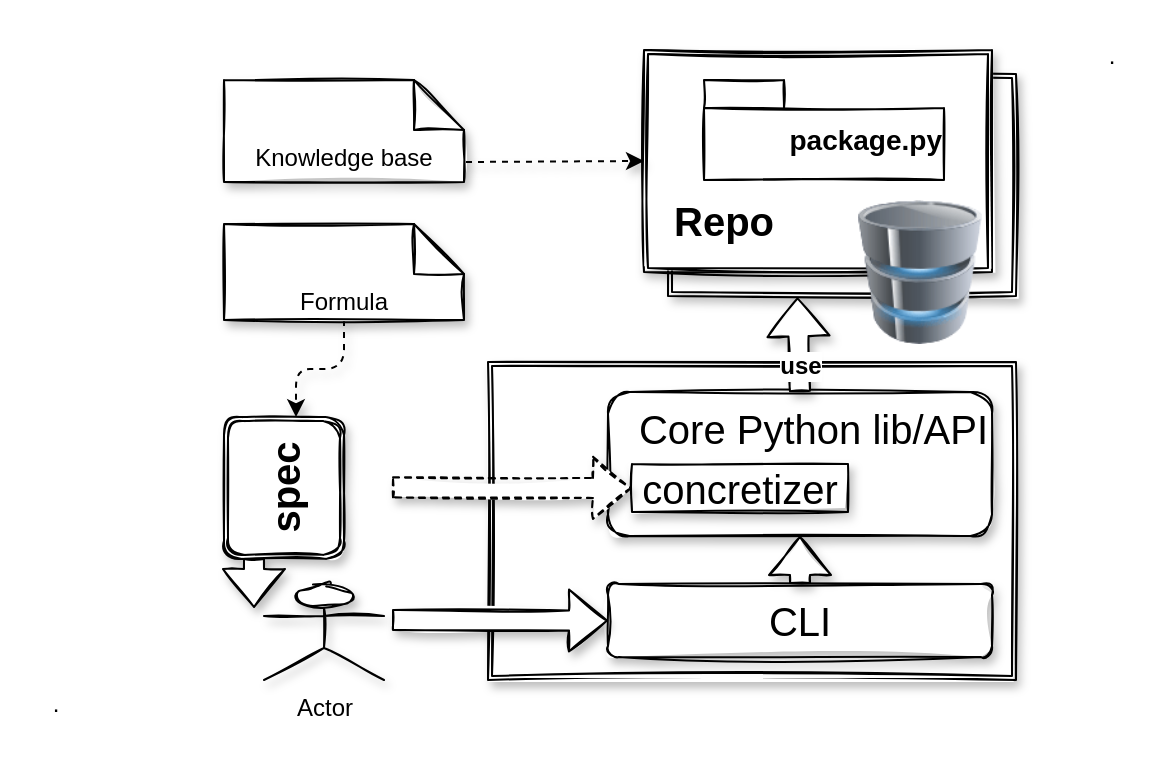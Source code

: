<mxfile version="14.5.10" type="device" pages="6"><diagram name="Spack" id="aaaa8250-4180-3840-79b5-4cada1eebb92"><mxGraphModel dx="1117" dy="748" grid="1" gridSize="12" guides="1" tooltips="1" connect="1" arrows="1" fold="1" page="1" pageScale="1" pageWidth="827" pageHeight="1169" background="#ffffff" math="0" shadow="0"><root><mxCell id="0"/><mxCell id="1" parent="0"/><mxCell id="qnsCs7ND_JD7w0J6_pXP-31" value="" style="group" parent="1" vertex="1" connectable="0"><mxGeometry x="336" y="237" width="264" height="159" as="geometry"/></mxCell><mxCell id="qnsCs7ND_JD7w0J6_pXP-25" value="" style="shape=ext;double=1;rounded=0;whiteSpace=wrap;html=1;shadow=1;sketch=1;fontSize=20;fillColor=#ffffff;align=left;" parent="qnsCs7ND_JD7w0J6_pXP-31" vertex="1"><mxGeometry width="264" height="159" as="geometry"/></mxCell><mxCell id="qnsCs7ND_JD7w0J6_pXP-11" value="" style="shape=image;imageAspect=0;aspect=fixed;verticalLabelPosition=bottom;verticalAlign=top;fontSize=14;align=right;image=https://spack.io/assets/images/spack-logo-white.svg;sketch=1;" parent="qnsCs7ND_JD7w0J6_pXP-31" vertex="1"><mxGeometry width="60" height="60" as="geometry"/></mxCell><mxCell id="qnsCs7ND_JD7w0J6_pXP-26" value="&lt;span&gt;Core Python lib/API&lt;/span&gt;" style="rounded=1;whiteSpace=wrap;html=1;shadow=1;sketch=1;fontSize=20;fillColor=#ffffff;align=right;verticalAlign=top;fontStyle=0" parent="qnsCs7ND_JD7w0J6_pXP-31" vertex="1"><mxGeometry x="60" y="15" width="192" height="72" as="geometry"/></mxCell><mxCell id="qnsCs7ND_JD7w0J6_pXP-27" value="concretizer" style="rounded=0;whiteSpace=wrap;html=1;shadow=1;sketch=1;fontSize=20;fillColor=#ffffff;align=center;" parent="qnsCs7ND_JD7w0J6_pXP-31" vertex="1"><mxGeometry x="72" y="51" width="108" height="24" as="geometry"/></mxCell><mxCell id="qnsCs7ND_JD7w0J6_pXP-30" value="CLI" style="rounded=1;whiteSpace=wrap;html=1;shadow=1;sketch=1;fontSize=20;fillColor=#ffffff;align=center;verticalAlign=middle;fontStyle=0" parent="qnsCs7ND_JD7w0J6_pXP-31" vertex="1"><mxGeometry x="60" y="111" width="192" height="36.56" as="geometry"/></mxCell><mxCell id="qnsCs7ND_JD7w0J6_pXP-35" value="" style="shape=flexArrow;endArrow=classic;html=1;fontSize=20;sketch=1;shadow=1;fillColor=#ffffff;entryX=0.5;entryY=1;entryDx=0;entryDy=0;" parent="qnsCs7ND_JD7w0J6_pXP-31" source="qnsCs7ND_JD7w0J6_pXP-30" target="qnsCs7ND_JD7w0J6_pXP-26" edge="1"><mxGeometry width="50" height="50" relative="1" as="geometry"><mxPoint x="168.99" y="-20.667" as="sourcePoint"/><mxPoint x="168" y="27" as="targetPoint"/></mxGeometry></mxCell><mxCell id="qnsCs7ND_JD7w0J6_pXP-23" value="" style="group" parent="1" vertex="1" connectable="0"><mxGeometry x="414" y="81" width="186" height="147" as="geometry"/></mxCell><mxCell id="qnsCs7ND_JD7w0J6_pXP-22" value="" style="shape=ext;double=1;rounded=0;whiteSpace=wrap;html=1;shadow=1;sketch=1;fontSize=16;align=left;verticalAlign=bottom;" parent="qnsCs7ND_JD7w0J6_pXP-23" vertex="1"><mxGeometry x="12" y="12" width="174" height="111" as="geometry"/></mxCell><mxCell id="qnsCs7ND_JD7w0J6_pXP-20" value="" style="shape=ext;double=1;rounded=0;whiteSpace=wrap;html=1;shadow=1;sketch=1;fontSize=16;align=left;verticalAlign=bottom;" parent="qnsCs7ND_JD7w0J6_pXP-23" vertex="1"><mxGeometry width="174" height="111" as="geometry"/></mxCell><mxCell id="qnsCs7ND_JD7w0J6_pXP-2" value="" style="image;html=1;image=img/lib/clip_art/computers/Database_128x128.png;sketch=1;" parent="qnsCs7ND_JD7w0J6_pXP-23" vertex="1"><mxGeometry x="90" y="75" width="96" height="72" as="geometry"/></mxCell><mxCell id="qnsCs7ND_JD7w0J6_pXP-10" value="" style="group;sketch=1;shadow=1;" parent="qnsCs7ND_JD7w0J6_pXP-23" vertex="1" connectable="0"><mxGeometry x="30" y="15" width="120" height="50" as="geometry"/></mxCell><mxCell id="qnsCs7ND_JD7w0J6_pXP-9" value="package.py" style="shape=folder;fontStyle=1;spacingTop=10;tabWidth=40;tabHeight=14;tabPosition=left;html=1;align=right;fontSize=14;sketch=1;" parent="qnsCs7ND_JD7w0J6_pXP-10" vertex="1"><mxGeometry width="120" height="50" as="geometry"/></mxCell><mxCell id="qnsCs7ND_JD7w0J6_pXP-8" value="" style="shape=image;html=1;verticalAlign=top;verticalLabelPosition=bottom;labelBackgroundColor=#ffffff;imageAspect=0;aspect=fixed;image=https://cdn4.iconfinder.com/data/icons/logos-and-brands/512/267_Python_logo-128.png;sketch=1;" parent="qnsCs7ND_JD7w0J6_pXP-10" vertex="1"><mxGeometry y="16" width="34" height="34" as="geometry"/></mxCell><mxCell id="qnsCs7ND_JD7w0J6_pXP-21" value="&lt;b&gt;Repo&lt;/b&gt;" style="text;html=1;strokeColor=none;fillColor=none;align=center;verticalAlign=middle;whiteSpace=wrap;rounded=0;shadow=1;sketch=1;fontSize=20;" parent="qnsCs7ND_JD7w0J6_pXP-23" vertex="1"><mxGeometry x="20" y="75" width="40" height="20" as="geometry"/></mxCell><mxCell id="qnsCs7ND_JD7w0J6_pXP-34" value="" style="shape=flexArrow;endArrow=classic;html=1;fontSize=20;sketch=1;shadow=1;fillColor=#ffffff;entryX=0;entryY=0.5;entryDx=0;entryDy=0;dashed=1;" parent="1" target="qnsCs7ND_JD7w0J6_pXP-27" edge="1"><mxGeometry width="50" height="50" relative="1" as="geometry"><mxPoint x="288" y="299.66" as="sourcePoint"/><mxPoint x="396" y="299.66" as="targetPoint"/></mxGeometry></mxCell><mxCell id="qnsCs7ND_JD7w0J6_pXP-42" value="Actor" style="shape=umlActor;verticalLabelPosition=bottom;verticalAlign=top;html=1;outlineConnect=0;shadow=1;sketch=1;fontSize=12;fillColor=#FFFFFF;align=center;" parent="1" vertex="1"><mxGeometry x="224" y="348" width="60" height="48" as="geometry"/></mxCell><mxCell id="qnsCs7ND_JD7w0J6_pXP-29" value="" style="shape=flexArrow;endArrow=classic;html=1;fontSize=20;sketch=1;shadow=1;entryX=0.372;entryY=1.006;entryDx=0;entryDy=0;fillColor=#ffffff;exitX=0.5;exitY=0;exitDx=0;exitDy=0;entryPerimeter=0;" parent="1" source="qnsCs7ND_JD7w0J6_pXP-26" target="qnsCs7ND_JD7w0J6_pXP-22" edge="1"><mxGeometry width="50" height="50" relative="1" as="geometry"><mxPoint x="500.58" y="204" as="sourcePoint"/><mxPoint x="501" y="240" as="targetPoint"/></mxGeometry></mxCell><mxCell id="qnsCs7ND_JD7w0J6_pXP-36" value="use" style="edgeLabel;html=1;align=center;verticalAlign=middle;resizable=0;points=[];fontSize=12;fontStyle=1" parent="qnsCs7ND_JD7w0J6_pXP-29" vertex="1" connectable="0"><mxGeometry x="-0.445" relative="1" as="geometry"><mxPoint as="offset"/></mxGeometry></mxCell><mxCell id="qnsCs7ND_JD7w0J6_pXP-47" value="" style="shape=flexArrow;endArrow=classic;html=1;fontSize=20;sketch=1;shadow=1;fillColor=#ffffff;entryX=0;entryY=0.5;entryDx=0;entryDy=0;" parent="1" target="qnsCs7ND_JD7w0J6_pXP-30" edge="1"><mxGeometry width="50" height="50" relative="1" as="geometry"><mxPoint x="288" y="366" as="sourcePoint"/><mxPoint x="420" y="312" as="targetPoint"/></mxGeometry></mxCell><mxCell id="qnsCs7ND_JD7w0J6_pXP-61" value="" style="group" parent="1" vertex="1" connectable="0"><mxGeometry x="204" y="96" width="120" height="51" as="geometry"/></mxCell><mxCell id="qnsCs7ND_JD7w0J6_pXP-57" value="Knowledge base" style="shape=note2;boundedLbl=1;whiteSpace=wrap;html=1;size=25;verticalAlign=top;align=center;shadow=1;sketch=1;fontSize=12;fillColor=#FFFFFF;" parent="qnsCs7ND_JD7w0J6_pXP-61" vertex="1"><mxGeometry width="120" height="51" as="geometry"/></mxCell><mxCell id="qnsCs7ND_JD7w0J6_pXP-16" value="" style="shape=image;html=1;verticalAlign=top;verticalLabelPosition=bottom;labelBackgroundColor=#ffffff;imageAspect=0;aspect=fixed;image=https://cdn4.iconfinder.com/data/icons/success-filloutline/64/idea-read-knowledge-light_bulb-thinking-128.png;fontSize=14;align=right;sketch=1;" parent="qnsCs7ND_JD7w0J6_pXP-61" vertex="1"><mxGeometry width="27" height="27" as="geometry"/></mxCell><mxCell id="qnsCs7ND_JD7w0J6_pXP-64" value="" style="edgeStyle=elbowEdgeStyle;elbow=vertical;endArrow=classic;html=1;shadow=1;dashed=1;fontSize=12;fillColor=#FFFFFF;exitX=0.5;exitY=1;exitDx=0;exitDy=0;exitPerimeter=0;" parent="1" source="qnsCs7ND_JD7w0J6_pXP-58" edge="1"><mxGeometry width="50" height="50" relative="1" as="geometry"><mxPoint x="288" y="242.56" as="sourcePoint"/><mxPoint x="240" y="264.56" as="targetPoint"/></mxGeometry></mxCell><mxCell id="qnsCs7ND_JD7w0J6_pXP-69" value="" style="endArrow=classic;html=1;shadow=1;dashed=1;fontSize=12;fillColor=#FFFFFF;entryX=0;entryY=0.5;entryDx=0;entryDy=0;" parent="1" target="qnsCs7ND_JD7w0J6_pXP-20" edge="1"><mxGeometry width="50" height="50" relative="1" as="geometry"><mxPoint x="325" y="137" as="sourcePoint"/><mxPoint x="398" y="108" as="targetPoint"/></mxGeometry></mxCell><mxCell id="qnsCs7ND_JD7w0J6_pXP-70" value="" style="group" parent="1" vertex="1" connectable="0"><mxGeometry x="204" y="264.56" width="84" height="70.88" as="geometry"/></mxCell><mxCell id="qnsCs7ND_JD7w0J6_pXP-19" value="&lt;div style=&quot;font-size: 20px;&quot; align=&quot;center&quot;&gt;&lt;b style=&quot;font-size: 20px;&quot;&gt;spec&lt;/b&gt;&lt;/div&gt;" style="shape=ext;double=1;rounded=1;whiteSpace=wrap;html=1;fontSize=20;align=center;sketch=1;rotation=-90;shadow=1;fillColor=#FFFFFF;" parent="qnsCs7ND_JD7w0J6_pXP-70" vertex="1"><mxGeometry x="-5.44" y="5.44" width="70.88" height="60" as="geometry"/></mxCell><mxCell id="qnsCs7ND_JD7w0J6_pXP-5" value="" style="shape=image;html=1;verticalAlign=top;verticalLabelPosition=bottom;labelBackgroundColor=#ffffff;imageAspect=0;aspect=fixed;image=https://cdn3.iconfinder.com/data/icons/free-3d-glossy-interface-icon-set/64/Help.png;sketch=1;" parent="qnsCs7ND_JD7w0J6_pXP-70" vertex="1"><mxGeometry x="48" y="17.44" width="36" height="36" as="geometry"/></mxCell><mxCell id="qnsCs7ND_JD7w0J6_pXP-71" value="" style="group" parent="1" vertex="1" connectable="0"><mxGeometry x="204" y="168" width="120" height="48" as="geometry"/></mxCell><mxCell id="qnsCs7ND_JD7w0J6_pXP-58" value="Formula" style="shape=note2;boundedLbl=1;whiteSpace=wrap;html=1;size=25;verticalAlign=top;align=center;shadow=1;sketch=1;fontSize=12;fillColor=#FFFFFF;" parent="qnsCs7ND_JD7w0J6_pXP-71" vertex="1"><mxGeometry width="120" height="48" as="geometry"/></mxCell><mxCell id="qnsCs7ND_JD7w0J6_pXP-14" value="" style="shape=image;html=1;verticalAlign=top;verticalLabelPosition=bottom;labelBackgroundColor=#ffffff;imageAspect=0;aspect=fixed;image=https://cdn2.iconfinder.com/data/icons/crystalproject/Open-Office-Icons/stock_new-formula.png;fontSize=14;align=right;sketch=1;" parent="qnsCs7ND_JD7w0J6_pXP-71" vertex="1"><mxGeometry width="29" height="29" as="geometry"/></mxCell><mxCell id="qnsCs7ND_JD7w0J6_pXP-73" value="" style="shape=flexArrow;endArrow=classic;html=1;fontSize=20;sketch=1;shadow=1;fillColor=#ffffff;" parent="1" edge="1"><mxGeometry width="50" height="50" relative="1" as="geometry"><mxPoint x="219" y="335" as="sourcePoint"/><mxPoint x="219" y="360" as="targetPoint"/></mxGeometry></mxCell><mxCell id="jmBxCOM8ElhuUkwVrZoq-1" value="." style="text;html=1;strokeColor=none;fillColor=none;align=center;verticalAlign=middle;whiteSpace=wrap;rounded=0;shadow=1;sketch=1;fontSize=12;" parent="1" vertex="1"><mxGeometry x="96" y="384" width="48" height="48" as="geometry"/></mxCell><mxCell id="jmBxCOM8ElhuUkwVrZoq-2" value="." style="text;html=1;strokeColor=none;fillColor=none;align=center;verticalAlign=middle;whiteSpace=wrap;rounded=0;shadow=1;sketch=1;fontSize=12;" parent="1" vertex="1"><mxGeometry x="624" y="60" width="48" height="48" as="geometry"/></mxCell></root></mxGraphModel></diagram><diagram name="Spack_concepts" id="65sidhsiixNzEGJRR3gC"><mxGraphModel dx="1117" dy="748" grid="1" gridSize="12" guides="1" tooltips="1" connect="1" arrows="1" fold="1" page="1" pageScale="1" pageWidth="827" pageHeight="1169" background="#ffffff" math="0" shadow="0"><root><mxCell id="Mi2_e69VOVaqUt13Ajkr-0"/><mxCell id="Mi2_e69VOVaqUt13Ajkr-1" parent="Mi2_e69VOVaqUt13Ajkr-0"/><mxCell id="Mi2_e69VOVaqUt13Ajkr-2" value="" style="group" parent="Mi2_e69VOVaqUt13Ajkr-1" vertex="1" connectable="0"><mxGeometry x="336" y="237" width="264" height="159" as="geometry"/></mxCell><mxCell id="Mi2_e69VOVaqUt13Ajkr-3" value="" style="shape=ext;double=1;rounded=0;whiteSpace=wrap;html=1;shadow=1;sketch=1;fontSize=20;fillColor=#ffffff;align=left;" parent="Mi2_e69VOVaqUt13Ajkr-2" vertex="1"><mxGeometry width="264" height="159" as="geometry"/></mxCell><mxCell id="Mi2_e69VOVaqUt13Ajkr-4" value="" style="shape=image;imageAspect=0;aspect=fixed;verticalLabelPosition=bottom;verticalAlign=top;fontSize=14;align=right;image=https://spack.io/assets/images/spack-logo-white.svg;sketch=1;" parent="Mi2_e69VOVaqUt13Ajkr-2" vertex="1"><mxGeometry width="60" height="60" as="geometry"/></mxCell><mxCell id="Mi2_e69VOVaqUt13Ajkr-5" value="&lt;span&gt;Core Python lib/API&lt;/span&gt;" style="rounded=1;whiteSpace=wrap;html=1;shadow=1;sketch=1;fontSize=20;fillColor=#ffffff;align=right;verticalAlign=top;fontStyle=0" parent="Mi2_e69VOVaqUt13Ajkr-2" vertex="1"><mxGeometry x="60" y="15" width="192" height="72" as="geometry"/></mxCell><mxCell id="Mi2_e69VOVaqUt13Ajkr-6" value="concretizer" style="rounded=0;whiteSpace=wrap;html=1;shadow=1;sketch=1;fontSize=20;fillColor=#ffffff;align=center;" parent="Mi2_e69VOVaqUt13Ajkr-2" vertex="1"><mxGeometry x="72" y="51" width="108" height="24" as="geometry"/></mxCell><mxCell id="Mi2_e69VOVaqUt13Ajkr-7" value="CLI" style="rounded=1;whiteSpace=wrap;html=1;shadow=1;sketch=1;fontSize=20;fillColor=#ffffff;align=center;verticalAlign=middle;fontStyle=0" parent="Mi2_e69VOVaqUt13Ajkr-2" vertex="1"><mxGeometry x="60" y="111" width="192" height="36.56" as="geometry"/></mxCell><mxCell id="Mi2_e69VOVaqUt13Ajkr-9" value="" style="group" parent="Mi2_e69VOVaqUt13Ajkr-1" vertex="1" connectable="0"><mxGeometry x="414" y="81" width="186" height="147" as="geometry"/></mxCell><mxCell id="Mi2_e69VOVaqUt13Ajkr-10" value="" style="shape=ext;double=1;rounded=0;whiteSpace=wrap;html=1;shadow=1;sketch=1;fontSize=16;align=left;verticalAlign=bottom;" parent="Mi2_e69VOVaqUt13Ajkr-9" vertex="1"><mxGeometry x="12" y="12" width="174" height="111" as="geometry"/></mxCell><mxCell id="Mi2_e69VOVaqUt13Ajkr-11" value="" style="shape=ext;double=1;rounded=0;whiteSpace=wrap;html=1;shadow=1;sketch=1;fontSize=16;align=left;verticalAlign=bottom;" parent="Mi2_e69VOVaqUt13Ajkr-9" vertex="1"><mxGeometry width="174" height="111" as="geometry"/></mxCell><mxCell id="Mi2_e69VOVaqUt13Ajkr-12" value="" style="image;html=1;image=img/lib/clip_art/computers/Database_128x128.png;sketch=1;" parent="Mi2_e69VOVaqUt13Ajkr-9" vertex="1"><mxGeometry x="90" y="75" width="96" height="72" as="geometry"/></mxCell><mxCell id="Mi2_e69VOVaqUt13Ajkr-13" value="" style="group;sketch=1;shadow=1;" parent="Mi2_e69VOVaqUt13Ajkr-9" vertex="1" connectable="0"><mxGeometry x="30" y="15" width="120" height="50" as="geometry"/></mxCell><mxCell id="Mi2_e69VOVaqUt13Ajkr-14" value="package.py" style="shape=folder;fontStyle=1;spacingTop=10;tabWidth=40;tabHeight=14;tabPosition=left;html=1;align=right;fontSize=14;sketch=1;" parent="Mi2_e69VOVaqUt13Ajkr-13" vertex="1"><mxGeometry width="120" height="50" as="geometry"/></mxCell><mxCell id="Mi2_e69VOVaqUt13Ajkr-15" value="" style="shape=image;html=1;verticalAlign=top;verticalLabelPosition=bottom;labelBackgroundColor=#ffffff;imageAspect=0;aspect=fixed;image=https://cdn4.iconfinder.com/data/icons/logos-and-brands/512/267_Python_logo-128.png;sketch=1;" parent="Mi2_e69VOVaqUt13Ajkr-13" vertex="1"><mxGeometry y="16" width="34" height="34" as="geometry"/></mxCell><mxCell id="Mi2_e69VOVaqUt13Ajkr-16" value="&lt;b&gt;Repo&lt;/b&gt;" style="text;html=1;strokeColor=none;fillColor=none;align=center;verticalAlign=middle;whiteSpace=wrap;rounded=0;shadow=1;sketch=1;fontSize=20;" parent="Mi2_e69VOVaqUt13Ajkr-9" vertex="1"><mxGeometry x="20" y="75" width="40" height="20" as="geometry"/></mxCell><mxCell id="Mi2_e69VOVaqUt13Ajkr-17" value="" style="shape=flexArrow;endArrow=classic;html=1;fontSize=20;sketch=1;shadow=1;fillColor=#ffffff;entryX=0;entryY=0.5;entryDx=0;entryDy=0;dashed=1;" parent="Mi2_e69VOVaqUt13Ajkr-1" target="Mi2_e69VOVaqUt13Ajkr-6" edge="1"><mxGeometry width="50" height="50" relative="1" as="geometry"><mxPoint x="288" y="299.66" as="sourcePoint"/><mxPoint x="396" y="299.66" as="targetPoint"/></mxGeometry></mxCell><mxCell id="Mi2_e69VOVaqUt13Ajkr-22" value="" style="group" parent="Mi2_e69VOVaqUt13Ajkr-1" vertex="1" connectable="0"><mxGeometry x="204" y="96" width="120" height="51" as="geometry"/></mxCell><mxCell id="Mi2_e69VOVaqUt13Ajkr-23" value="Knowledge base" style="shape=note2;boundedLbl=1;whiteSpace=wrap;html=1;size=25;verticalAlign=top;align=center;shadow=1;sketch=1;fontSize=12;fillColor=#FFFFFF;" parent="Mi2_e69VOVaqUt13Ajkr-22" vertex="1"><mxGeometry width="120" height="51" as="geometry"/></mxCell><mxCell id="Mi2_e69VOVaqUt13Ajkr-24" value="" style="shape=image;html=1;verticalAlign=top;verticalLabelPosition=bottom;labelBackgroundColor=#ffffff;imageAspect=0;aspect=fixed;image=https://cdn4.iconfinder.com/data/icons/success-filloutline/64/idea-read-knowledge-light_bulb-thinking-128.png;fontSize=14;align=right;sketch=1;" parent="Mi2_e69VOVaqUt13Ajkr-22" vertex="1"><mxGeometry width="27" height="27" as="geometry"/></mxCell><mxCell id="Mi2_e69VOVaqUt13Ajkr-25" value="" style="edgeStyle=elbowEdgeStyle;elbow=vertical;endArrow=classic;html=1;shadow=1;dashed=1;fontSize=12;fillColor=#FFFFFF;exitX=0.5;exitY=1;exitDx=0;exitDy=0;exitPerimeter=0;" parent="Mi2_e69VOVaqUt13Ajkr-1" source="Mi2_e69VOVaqUt13Ajkr-31" edge="1"><mxGeometry width="50" height="50" relative="1" as="geometry"><mxPoint x="288" y="242.56" as="sourcePoint"/><mxPoint x="240" y="264.56" as="targetPoint"/></mxGeometry></mxCell><mxCell id="Mi2_e69VOVaqUt13Ajkr-26" value="" style="endArrow=classic;html=1;shadow=1;dashed=1;fontSize=12;fillColor=#FFFFFF;entryX=0;entryY=0.5;entryDx=0;entryDy=0;" parent="Mi2_e69VOVaqUt13Ajkr-1" target="Mi2_e69VOVaqUt13Ajkr-11" edge="1"><mxGeometry width="50" height="50" relative="1" as="geometry"><mxPoint x="325" y="137" as="sourcePoint"/><mxPoint x="398" y="108" as="targetPoint"/></mxGeometry></mxCell><mxCell id="Mi2_e69VOVaqUt13Ajkr-27" value="" style="group" parent="Mi2_e69VOVaqUt13Ajkr-1" vertex="1" connectable="0"><mxGeometry x="204" y="264.56" width="84" height="70.88" as="geometry"/></mxCell><mxCell id="Mi2_e69VOVaqUt13Ajkr-28" value="&lt;div style=&quot;font-size: 20px;&quot; align=&quot;center&quot;&gt;&lt;b style=&quot;font-size: 20px;&quot;&gt;spec&lt;/b&gt;&lt;/div&gt;" style="shape=ext;double=1;rounded=1;whiteSpace=wrap;html=1;fontSize=20;align=center;sketch=1;rotation=-90;shadow=1;fillColor=#FFFFFF;" parent="Mi2_e69VOVaqUt13Ajkr-27" vertex="1"><mxGeometry x="-5.44" y="5.44" width="70.88" height="60" as="geometry"/></mxCell><mxCell id="Mi2_e69VOVaqUt13Ajkr-29" value="" style="shape=image;html=1;verticalAlign=top;verticalLabelPosition=bottom;labelBackgroundColor=#ffffff;imageAspect=0;aspect=fixed;image=https://cdn3.iconfinder.com/data/icons/free-3d-glossy-interface-icon-set/64/Help.png;sketch=1;" parent="Mi2_e69VOVaqUt13Ajkr-27" vertex="1"><mxGeometry x="48" y="17.44" width="36" height="36" as="geometry"/></mxCell><mxCell id="Mi2_e69VOVaqUt13Ajkr-30" value="" style="group" parent="Mi2_e69VOVaqUt13Ajkr-1" vertex="1" connectable="0"><mxGeometry x="204" y="168" width="120" height="48" as="geometry"/></mxCell><mxCell id="Mi2_e69VOVaqUt13Ajkr-31" value="Formula" style="shape=note2;boundedLbl=1;whiteSpace=wrap;html=1;size=25;verticalAlign=top;align=center;shadow=1;sketch=1;fontSize=12;fillColor=#FFFFFF;" parent="Mi2_e69VOVaqUt13Ajkr-30" vertex="1"><mxGeometry width="120" height="48" as="geometry"/></mxCell><mxCell id="Mi2_e69VOVaqUt13Ajkr-32" value="" style="shape=image;html=1;verticalAlign=top;verticalLabelPosition=bottom;labelBackgroundColor=#ffffff;imageAspect=0;aspect=fixed;image=https://cdn2.iconfinder.com/data/icons/crystalproject/Open-Office-Icons/stock_new-formula.png;fontSize=14;align=right;sketch=1;" parent="Mi2_e69VOVaqUt13Ajkr-30" vertex="1"><mxGeometry width="29" height="29" as="geometry"/></mxCell><mxCell id="Mi2_e69VOVaqUt13Ajkr-34" value="." style="text;html=1;strokeColor=none;fillColor=none;align=center;verticalAlign=middle;whiteSpace=wrap;rounded=0;shadow=1;sketch=1;fontSize=12;" parent="Mi2_e69VOVaqUt13Ajkr-1" vertex="1"><mxGeometry x="96" y="384" width="48" height="48" as="geometry"/></mxCell><mxCell id="Mi2_e69VOVaqUt13Ajkr-35" value="." style="text;html=1;strokeColor=none;fillColor=none;align=center;verticalAlign=middle;whiteSpace=wrap;rounded=0;shadow=1;sketch=1;fontSize=12;" parent="Mi2_e69VOVaqUt13Ajkr-1" vertex="1"><mxGeometry x="624" y="60" width="48" height="48" as="geometry"/></mxCell></root></mxGraphModel></diagram><diagram name="Spack_workflow" id="eH2pS_9pjR6p16WdrvP3"><mxGraphModel dx="1117" dy="748" grid="1" gridSize="12" guides="1" tooltips="1" connect="1" arrows="1" fold="1" page="1" pageScale="1" pageWidth="827" pageHeight="1169" background="#ffffff" math="0" shadow="0"><root><mxCell id="RrEeD-_9TTZuIuhvO5_n-0"/><mxCell id="RrEeD-_9TTZuIuhvO5_n-1" parent="RrEeD-_9TTZuIuhvO5_n-0"/><mxCell id="RrEeD-_9TTZuIuhvO5_n-2" value="" style="group" parent="RrEeD-_9TTZuIuhvO5_n-1" vertex="1" connectable="0"><mxGeometry x="336" y="237" width="264" height="159" as="geometry"/></mxCell><mxCell id="RrEeD-_9TTZuIuhvO5_n-3" value="" style="shape=ext;double=1;rounded=0;whiteSpace=wrap;html=1;shadow=1;sketch=1;fontSize=20;fillColor=#ffffff;align=left;" parent="RrEeD-_9TTZuIuhvO5_n-2" vertex="1"><mxGeometry width="264" height="159" as="geometry"/></mxCell><mxCell id="RrEeD-_9TTZuIuhvO5_n-4" value="" style="shape=image;imageAspect=0;aspect=fixed;verticalLabelPosition=bottom;verticalAlign=top;fontSize=14;align=right;image=https://spack.io/assets/images/spack-logo-white.svg;sketch=1;" parent="RrEeD-_9TTZuIuhvO5_n-2" vertex="1"><mxGeometry width="60" height="60" as="geometry"/></mxCell><mxCell id="RrEeD-_9TTZuIuhvO5_n-5" value="&lt;span&gt;Core Python lib/API&lt;/span&gt;" style="rounded=1;whiteSpace=wrap;html=1;shadow=1;sketch=1;fontSize=20;fillColor=#ffffff;align=right;verticalAlign=top;fontStyle=0" parent="RrEeD-_9TTZuIuhvO5_n-2" vertex="1"><mxGeometry x="60" y="15" width="192" height="72" as="geometry"/></mxCell><mxCell id="RrEeD-_9TTZuIuhvO5_n-6" value="concretizer" style="rounded=0;whiteSpace=wrap;html=1;shadow=1;sketch=1;fontSize=20;fillColor=#ffffff;align=center;" parent="RrEeD-_9TTZuIuhvO5_n-2" vertex="1"><mxGeometry x="72" y="51" width="108" height="24" as="geometry"/></mxCell><mxCell id="RrEeD-_9TTZuIuhvO5_n-7" value="CLI" style="rounded=1;whiteSpace=wrap;html=1;shadow=1;sketch=1;fontSize=20;fillColor=#ffffff;align=center;verticalAlign=middle;fontStyle=0" parent="RrEeD-_9TTZuIuhvO5_n-2" vertex="1"><mxGeometry x="60" y="111" width="192" height="36.56" as="geometry"/></mxCell><mxCell id="RrEeD-_9TTZuIuhvO5_n-8" value="" style="shape=flexArrow;endArrow=classic;html=1;fontSize=20;sketch=1;shadow=1;fillColor=#ffffff;entryX=0.5;entryY=1;entryDx=0;entryDy=0;" parent="RrEeD-_9TTZuIuhvO5_n-2" source="RrEeD-_9TTZuIuhvO5_n-7" target="RrEeD-_9TTZuIuhvO5_n-5" edge="1"><mxGeometry width="50" height="50" relative="1" as="geometry"><mxPoint x="168.99" y="-20.667" as="sourcePoint"/><mxPoint x="168" y="27" as="targetPoint"/></mxGeometry></mxCell><mxCell id="RrEeD-_9TTZuIuhvO5_n-9" value="" style="group" parent="RrEeD-_9TTZuIuhvO5_n-1" vertex="1" connectable="0"><mxGeometry x="414" y="81" width="186" height="147" as="geometry"/></mxCell><mxCell id="RrEeD-_9TTZuIuhvO5_n-10" value="" style="shape=ext;double=1;rounded=0;whiteSpace=wrap;html=1;shadow=1;sketch=1;fontSize=16;align=left;verticalAlign=bottom;" parent="RrEeD-_9TTZuIuhvO5_n-9" vertex="1"><mxGeometry x="12" y="12" width="174" height="111" as="geometry"/></mxCell><mxCell id="RrEeD-_9TTZuIuhvO5_n-11" value="" style="shape=ext;double=1;rounded=0;whiteSpace=wrap;html=1;shadow=1;sketch=1;fontSize=16;align=left;verticalAlign=bottom;" parent="RrEeD-_9TTZuIuhvO5_n-9" vertex="1"><mxGeometry width="174" height="111" as="geometry"/></mxCell><mxCell id="RrEeD-_9TTZuIuhvO5_n-12" value="" style="image;html=1;image=img/lib/clip_art/computers/Database_128x128.png;sketch=1;" parent="RrEeD-_9TTZuIuhvO5_n-9" vertex="1"><mxGeometry x="90" y="75" width="96" height="72" as="geometry"/></mxCell><mxCell id="RrEeD-_9TTZuIuhvO5_n-13" value="" style="group;sketch=1;shadow=1;" parent="RrEeD-_9TTZuIuhvO5_n-9" vertex="1" connectable="0"><mxGeometry x="30" y="15" width="120" height="50" as="geometry"/></mxCell><mxCell id="RrEeD-_9TTZuIuhvO5_n-14" value="package.py" style="shape=folder;fontStyle=1;spacingTop=10;tabWidth=40;tabHeight=14;tabPosition=left;html=1;align=right;fontSize=14;sketch=1;" parent="RrEeD-_9TTZuIuhvO5_n-13" vertex="1"><mxGeometry width="120" height="50" as="geometry"/></mxCell><mxCell id="RrEeD-_9TTZuIuhvO5_n-15" value="" style="shape=image;html=1;verticalAlign=top;verticalLabelPosition=bottom;labelBackgroundColor=#ffffff;imageAspect=0;aspect=fixed;image=https://cdn4.iconfinder.com/data/icons/logos-and-brands/512/267_Python_logo-128.png;sketch=1;" parent="RrEeD-_9TTZuIuhvO5_n-13" vertex="1"><mxGeometry y="16" width="34" height="34" as="geometry"/></mxCell><mxCell id="RrEeD-_9TTZuIuhvO5_n-16" value="&lt;b&gt;Repo&lt;/b&gt;" style="text;html=1;strokeColor=none;fillColor=none;align=center;verticalAlign=middle;whiteSpace=wrap;rounded=0;shadow=1;sketch=1;fontSize=20;" parent="RrEeD-_9TTZuIuhvO5_n-9" vertex="1"><mxGeometry x="20" y="75" width="40" height="20" as="geometry"/></mxCell><mxCell id="RrEeD-_9TTZuIuhvO5_n-18" value="Actor" style="shape=umlActor;verticalLabelPosition=bottom;verticalAlign=top;html=1;outlineConnect=0;shadow=1;sketch=1;fontSize=12;fillColor=#FFFFFF;align=center;" parent="RrEeD-_9TTZuIuhvO5_n-1" vertex="1"><mxGeometry x="224" y="348" width="60" height="48" as="geometry"/></mxCell><mxCell id="RrEeD-_9TTZuIuhvO5_n-19" value="" style="shape=flexArrow;endArrow=classic;html=1;fontSize=20;sketch=1;shadow=1;entryX=0.372;entryY=1.006;entryDx=0;entryDy=0;fillColor=#ffffff;exitX=0.5;exitY=0;exitDx=0;exitDy=0;entryPerimeter=0;" parent="RrEeD-_9TTZuIuhvO5_n-1" source="RrEeD-_9TTZuIuhvO5_n-5" target="RrEeD-_9TTZuIuhvO5_n-10" edge="1"><mxGeometry width="50" height="50" relative="1" as="geometry"><mxPoint x="500.58" y="204" as="sourcePoint"/><mxPoint x="501" y="240" as="targetPoint"/></mxGeometry></mxCell><mxCell id="RrEeD-_9TTZuIuhvO5_n-20" value="use" style="edgeLabel;html=1;align=center;verticalAlign=middle;resizable=0;points=[];fontSize=12;fontStyle=1" parent="RrEeD-_9TTZuIuhvO5_n-19" vertex="1" connectable="0"><mxGeometry x="-0.445" relative="1" as="geometry"><mxPoint as="offset"/></mxGeometry></mxCell><mxCell id="RrEeD-_9TTZuIuhvO5_n-21" value="" style="shape=flexArrow;endArrow=classic;html=1;fontSize=20;sketch=1;shadow=1;fillColor=#ffffff;entryX=0;entryY=0.5;entryDx=0;entryDy=0;" parent="RrEeD-_9TTZuIuhvO5_n-1" target="RrEeD-_9TTZuIuhvO5_n-7" edge="1"><mxGeometry width="50" height="50" relative="1" as="geometry"><mxPoint x="288" y="366" as="sourcePoint"/><mxPoint x="420" y="312" as="targetPoint"/></mxGeometry></mxCell><mxCell id="RrEeD-_9TTZuIuhvO5_n-22" value="" style="group" parent="RrEeD-_9TTZuIuhvO5_n-1" vertex="1" connectable="0"><mxGeometry x="204" y="96" width="120" height="51" as="geometry"/></mxCell><mxCell id="RrEeD-_9TTZuIuhvO5_n-23" value="Knowledge base" style="shape=note2;boundedLbl=1;whiteSpace=wrap;html=1;size=25;verticalAlign=top;align=center;shadow=1;sketch=1;fontSize=12;fillColor=#FFFFFF;" parent="RrEeD-_9TTZuIuhvO5_n-22" vertex="1"><mxGeometry width="120" height="51" as="geometry"/></mxCell><mxCell id="RrEeD-_9TTZuIuhvO5_n-24" value="" style="shape=image;html=1;verticalAlign=top;verticalLabelPosition=bottom;labelBackgroundColor=#ffffff;imageAspect=0;aspect=fixed;image=https://cdn4.iconfinder.com/data/icons/success-filloutline/64/idea-read-knowledge-light_bulb-thinking-128.png;fontSize=14;align=right;sketch=1;" parent="RrEeD-_9TTZuIuhvO5_n-22" vertex="1"><mxGeometry width="27" height="27" as="geometry"/></mxCell><mxCell id="RrEeD-_9TTZuIuhvO5_n-25" value="" style="edgeStyle=elbowEdgeStyle;elbow=vertical;endArrow=classic;html=1;shadow=1;dashed=1;fontSize=12;fillColor=#FFFFFF;exitX=0.5;exitY=1;exitDx=0;exitDy=0;exitPerimeter=0;" parent="RrEeD-_9TTZuIuhvO5_n-1" source="RrEeD-_9TTZuIuhvO5_n-31" edge="1"><mxGeometry width="50" height="50" relative="1" as="geometry"><mxPoint x="288" y="242.56" as="sourcePoint"/><mxPoint x="240" y="264.56" as="targetPoint"/></mxGeometry></mxCell><mxCell id="RrEeD-_9TTZuIuhvO5_n-26" value="" style="endArrow=classic;html=1;shadow=1;dashed=1;fontSize=12;fillColor=#FFFFFF;entryX=0;entryY=0.5;entryDx=0;entryDy=0;" parent="RrEeD-_9TTZuIuhvO5_n-1" target="RrEeD-_9TTZuIuhvO5_n-11" edge="1"><mxGeometry width="50" height="50" relative="1" as="geometry"><mxPoint x="325" y="137" as="sourcePoint"/><mxPoint x="398" y="108" as="targetPoint"/></mxGeometry></mxCell><mxCell id="RrEeD-_9TTZuIuhvO5_n-27" value="" style="group" parent="RrEeD-_9TTZuIuhvO5_n-1" vertex="1" connectable="0"><mxGeometry x="204" y="264.56" width="84" height="70.88" as="geometry"/></mxCell><mxCell id="RrEeD-_9TTZuIuhvO5_n-28" value="&lt;div style=&quot;font-size: 20px;&quot; align=&quot;center&quot;&gt;&lt;b style=&quot;font-size: 20px;&quot;&gt;spec&lt;/b&gt;&lt;/div&gt;" style="shape=ext;double=1;rounded=1;whiteSpace=wrap;html=1;fontSize=20;align=center;sketch=1;rotation=-90;shadow=1;fillColor=#FFFFFF;" parent="RrEeD-_9TTZuIuhvO5_n-27" vertex="1"><mxGeometry x="-5.44" y="5.44" width="70.88" height="60" as="geometry"/></mxCell><mxCell id="RrEeD-_9TTZuIuhvO5_n-29" value="" style="shape=image;html=1;verticalAlign=top;verticalLabelPosition=bottom;labelBackgroundColor=#ffffff;imageAspect=0;aspect=fixed;image=https://cdn3.iconfinder.com/data/icons/free-3d-glossy-interface-icon-set/64/Help.png;sketch=1;" parent="RrEeD-_9TTZuIuhvO5_n-27" vertex="1"><mxGeometry x="48" y="17.44" width="36" height="36" as="geometry"/></mxCell><mxCell id="RrEeD-_9TTZuIuhvO5_n-30" value="" style="group" parent="RrEeD-_9TTZuIuhvO5_n-1" vertex="1" connectable="0"><mxGeometry x="204" y="168" width="120" height="48" as="geometry"/></mxCell><mxCell id="RrEeD-_9TTZuIuhvO5_n-31" value="Formula" style="shape=note2;boundedLbl=1;whiteSpace=wrap;html=1;size=25;verticalAlign=top;align=center;shadow=1;sketch=1;fontSize=12;fillColor=#FFFFFF;" parent="RrEeD-_9TTZuIuhvO5_n-30" vertex="1"><mxGeometry width="120" height="48" as="geometry"/></mxCell><mxCell id="RrEeD-_9TTZuIuhvO5_n-32" value="" style="shape=image;html=1;verticalAlign=top;verticalLabelPosition=bottom;labelBackgroundColor=#ffffff;imageAspect=0;aspect=fixed;image=https://cdn2.iconfinder.com/data/icons/crystalproject/Open-Office-Icons/stock_new-formula.png;fontSize=14;align=right;sketch=1;" parent="RrEeD-_9TTZuIuhvO5_n-30" vertex="1"><mxGeometry width="29" height="29" as="geometry"/></mxCell><mxCell id="RrEeD-_9TTZuIuhvO5_n-33" value="" style="shape=flexArrow;endArrow=classic;html=1;fontSize=20;sketch=1;shadow=1;fillColor=#ffffff;" parent="RrEeD-_9TTZuIuhvO5_n-1" edge="1"><mxGeometry width="50" height="50" relative="1" as="geometry"><mxPoint x="219" y="335" as="sourcePoint"/><mxPoint x="219" y="360" as="targetPoint"/></mxGeometry></mxCell><mxCell id="RrEeD-_9TTZuIuhvO5_n-34" value="." style="text;html=1;strokeColor=none;fillColor=none;align=center;verticalAlign=middle;whiteSpace=wrap;rounded=0;shadow=1;sketch=1;fontSize=12;" parent="RrEeD-_9TTZuIuhvO5_n-1" vertex="1"><mxGeometry x="96" y="384" width="48" height="48" as="geometry"/></mxCell><mxCell id="RrEeD-_9TTZuIuhvO5_n-35" value="." style="text;html=1;strokeColor=none;fillColor=none;align=center;verticalAlign=middle;whiteSpace=wrap;rounded=0;shadow=1;sketch=1;fontSize=12;" parent="RrEeD-_9TTZuIuhvO5_n-1" vertex="1"><mxGeometry x="624" y="60" width="48" height="48" as="geometry"/></mxCell></root></mxGraphModel></diagram><diagram name="Ansible_concepts" id="NzSqjd4ioIUecrpEHMX8"><mxGraphModel dx="1117" dy="748" grid="1" gridSize="12" guides="1" tooltips="1" connect="1" arrows="1" fold="1" page="1" pageScale="1" pageWidth="827" pageHeight="1169" background="#ffffff" math="0" shadow="0"><root><mxCell id="lvot3w6wGQlZzSekumRB-0"/><mxCell id="lvot3w6wGQlZzSekumRB-1" parent="lvot3w6wGQlZzSekumRB-0"/><mxCell id="lvot3w6wGQlZzSekumRB-2" value="" style="group" vertex="1" connectable="0" parent="lvot3w6wGQlZzSekumRB-1"><mxGeometry x="29.27" y="290" width="210.73" height="160" as="geometry"/></mxCell><mxCell id="lvot3w6wGQlZzSekumRB-3" value="&lt;div&gt;&lt;b style=&quot;font-size: 20px&quot;&gt;Tasks&lt;br&gt;&lt;/b&gt;&lt;/div&gt;&lt;div&gt;&lt;b style=&quot;font-size: 20px&quot;&gt;specification&lt;br&gt;&lt;/b&gt;&lt;/div&gt;" style="shape=ext;double=1;rounded=0;whiteSpace=wrap;html=1;shadow=1;sketch=1;fontSize=20;align=right;verticalAlign=top;" vertex="1" parent="lvot3w6wGQlZzSekumRB-2"><mxGeometry width="210.73" height="160" as="geometry"/></mxCell><mxCell id="lvot3w6wGQlZzSekumRB-4" value="" style="verticalLabelPosition=bottom;aspect=fixed;html=1;verticalAlign=top;align=center;outlineConnect=0;shape=mxgraph.citrix.role_appcontroller;gradientDirection=south;shadow=0;sketch=0;strokeColor=#006EAF;fontColor=#ffffff;fillColor=#00BEF2;" vertex="1" parent="lvot3w6wGQlZzSekumRB-2"><mxGeometry x="108.62" y="68.5" width="31" height="31" as="geometry"/></mxCell><mxCell id="lvot3w6wGQlZzSekumRB-5" value="" style="outlineConnect=0;fontColor=#ffffff;fillColor=#fa6800;strokeColor=#C73500;dashed=0;verticalLabelPosition=bottom;verticalAlign=top;align=center;html=1;fontSize=12;aspect=fixed;pointerEvents=1;shape=mxgraph.aws4.ecs_task;shadow=0;sketch=0;" vertex="1" parent="lvot3w6wGQlZzSekumRB-2"><mxGeometry x="20.24" y="10" width="37.82" height="50" as="geometry"/></mxCell><mxCell id="lvot3w6wGQlZzSekumRB-6" value="" style="verticalLabelPosition=bottom;html=1;verticalAlign=top;align=center;strokeColor=none;fillColor=#00BEF2;shape=mxgraph.azure.code_file;pointerEvents=1;shadow=0;sketch=0;" vertex="1" parent="lvot3w6wGQlZzSekumRB-2"><mxGeometry x="154.12" y="69" width="20" height="30.5" as="geometry"/></mxCell><mxCell id="lvot3w6wGQlZzSekumRB-7" value="" style="verticalLabelPosition=bottom;html=1;verticalAlign=top;align=center;strokeColor=none;fillColor=#00BEF2;shape=mxgraph.azure.script_file;pointerEvents=1;" vertex="1" parent="lvot3w6wGQlZzSekumRB-2"><mxGeometry x="34.12" y="68.5" width="22.5" height="31" as="geometry"/></mxCell><mxCell id="lvot3w6wGQlZzSekumRB-8" value="Playbooks" style="text;html=1;strokeColor=none;fillColor=none;align=right;verticalAlign=middle;whiteSpace=wrap;rounded=0;shadow=0;sketch=0;fontSize=12;rotation=-90;fontStyle=2" vertex="1" parent="lvot3w6wGQlZzSekumRB-2"><mxGeometry x="15.62" y="120" width="60" height="20" as="geometry"/></mxCell><mxCell id="lvot3w6wGQlZzSekumRB-9" value="" style="verticalLabelPosition=bottom;html=1;verticalAlign=top;align=center;strokeColor=none;fillColor=#00BEF2;shape=mxgraph.azure.script_file;pointerEvents=1;" vertex="1" parent="lvot3w6wGQlZzSekumRB-2"><mxGeometry x="71.94" y="68.5" width="22.5" height="31" as="geometry"/></mxCell><mxCell id="lvot3w6wGQlZzSekumRB-10" value="Tasks" style="text;html=1;strokeColor=none;fillColor=none;align=right;verticalAlign=middle;whiteSpace=wrap;rounded=0;shadow=0;sketch=0;fontSize=12;rotation=-90;fontStyle=2" vertex="1" parent="lvot3w6wGQlZzSekumRB-2"><mxGeometry x="53.19" y="120" width="60" height="20" as="geometry"/></mxCell><mxCell id="lvot3w6wGQlZzSekumRB-11" value="Roles" style="text;html=1;strokeColor=none;fillColor=none;align=right;verticalAlign=middle;whiteSpace=wrap;rounded=0;shadow=0;sketch=0;fontSize=12;rotation=-90;fontStyle=2" vertex="1" parent="lvot3w6wGQlZzSekumRB-2"><mxGeometry x="91.62" y="120" width="60" height="20" as="geometry"/></mxCell><mxCell id="lvot3w6wGQlZzSekumRB-12" value="Modules" style="text;html=1;strokeColor=none;fillColor=none;align=right;verticalAlign=middle;whiteSpace=wrap;rounded=0;shadow=0;sketch=0;fontSize=12;rotation=-90;fontStyle=2" vertex="1" parent="lvot3w6wGQlZzSekumRB-2"><mxGeometry x="134.12" y="120" width="60" height="20" as="geometry"/></mxCell><mxCell id="lvot3w6wGQlZzSekumRB-13" value="" style="shape=image;html=1;verticalAlign=top;verticalLabelPosition=bottom;labelBackgroundColor=#ffffff;imageAspect=0;aspect=fixed;image=https://cdn4.iconfinder.com/data/icons/logos-and-brands/512/267_Python_logo-128.png;sketch=1;" vertex="1" parent="lvot3w6wGQlZzSekumRB-2"><mxGeometry x="173.12" y="133" width="21" height="21" as="geometry"/></mxCell><mxCell id="lvot3w6wGQlZzSekumRB-14" value="" style="shape=image;imageAspect=0;aspect=fixed;verticalLabelPosition=bottom;verticalAlign=top;shadow=0;sketch=0;fontSize=20;fillColor=#00BEF2;gradientColor=none;align=right;image=https://upload.wikimedia.org/wikipedia/commons/f/f8/YAML_Logo.svg;" vertex="1" parent="lvot3w6wGQlZzSekumRB-2"><mxGeometry x="78" y="137.81" width="47.04" height="16.19" as="geometry"/></mxCell><mxCell id="lvot3w6wGQlZzSekumRB-15" value="" style="group" vertex="1" connectable="0" parent="lvot3w6wGQlZzSekumRB-1"><mxGeometry x="29.27" y="60" width="210.73" height="160" as="geometry"/></mxCell><mxCell id="lvot3w6wGQlZzSekumRB-16" value="&lt;b style=&quot;font-size: 20px;&quot;&gt;Hosts Inventory&lt;/b&gt;" style="shape=ext;double=1;rounded=0;whiteSpace=wrap;html=1;shadow=1;sketch=1;fontSize=20;align=right;verticalAlign=top;" vertex="1" parent="lvot3w6wGQlZzSekumRB-15"><mxGeometry width="210.73" height="160" as="geometry"/></mxCell><mxCell id="lvot3w6wGQlZzSekumRB-17" value="" style="verticalLabelPosition=bottom;html=1;verticalAlign=top;align=center;strokeColor=none;fillColor=#00BEF2;shape=mxgraph.azure.cloud_services_configuration_file;pointerEvents=1;" vertex="1" parent="lvot3w6wGQlZzSekumRB-15"><mxGeometry x="8.23" y="52" width="27.5" height="29" as="geometry"/></mxCell><mxCell id="lvot3w6wGQlZzSekumRB-18" value="" style="outlineConnect=0;dashed=0;verticalLabelPosition=bottom;verticalAlign=top;align=center;html=1;shape=mxgraph.aws3.inventory;shadow=0;sketch=0;strokeColor=#C73500;fontColor=#ffffff;fillColor=#fa6800;" vertex="1" parent="lvot3w6wGQlZzSekumRB-15"><mxGeometry x="8.23" y="4" width="40" height="40" as="geometry"/></mxCell><mxCell id="lvot3w6wGQlZzSekumRB-19" value="" style="pointerEvents=1;shadow=0;dashed=0;html=1;strokeColor=#314354;labelPosition=center;verticalLabelPosition=bottom;verticalAlign=top;outlineConnect=0;align=center;shape=mxgraph.office.servers.physical_host_farm;fillColor=#036897;sketch=0;fontColor=#ffffff;" vertex="1" parent="lvot3w6wGQlZzSekumRB-15"><mxGeometry x="50.73" y="88.5" width="100" height="61" as="geometry"/></mxCell><mxCell id="lvot3w6wGQlZzSekumRB-20" value="" style="verticalLabelPosition=bottom;html=1;verticalAlign=top;align=center;strokeColor=none;fillColor=#00BEF2;shape=mxgraph.azure.cloud_services_configuration_file;pointerEvents=1;" vertex="1" parent="lvot3w6wGQlZzSekumRB-15"><mxGeometry x="50.73" y="52" width="27.5" height="29" as="geometry"/></mxCell><mxCell id="lvot3w6wGQlZzSekumRB-21" value="" style="verticalLabelPosition=bottom;html=1;verticalAlign=top;align=center;strokeColor=none;fillColor=#00BEF2;shape=mxgraph.azure.cloud_services_configuration_file;pointerEvents=1;" vertex="1" parent="lvot3w6wGQlZzSekumRB-15"><mxGeometry x="160.73" y="52" width="27.5" height="29" as="geometry"/></mxCell><mxCell id="lvot3w6wGQlZzSekumRB-22" value="..." style="text;html=1;strokeColor=none;fillColor=none;align=center;verticalAlign=middle;whiteSpace=wrap;rounded=0;shadow=0;sketch=0;fontSize=20;rotation=0;fontStyle=2" vertex="1" parent="lvot3w6wGQlZzSekumRB-15"><mxGeometry x="78.23" y="50" width="82.5" height="31" as="geometry"/></mxCell><mxCell id="lvot3w6wGQlZzSekumRB-23" value="" style="shape=image;imageAspect=0;aspect=fixed;verticalLabelPosition=bottom;verticalAlign=top;shadow=0;sketch=0;fontSize=20;fillColor=#00BEF2;gradientColor=none;align=right;image=https://upload.wikimedia.org/wikipedia/commons/6/63/YAML_logo_in_SVG_format.svg;" vertex="1" parent="lvot3w6wGQlZzSekumRB-15"><mxGeometry x="8.23" y="88.5" width="30" height="30" as="geometry"/></mxCell><mxCell id="lvot3w6wGQlZzSekumRB-24" value="" style="group" vertex="1" connectable="0" parent="lvot3w6wGQlZzSekumRB-1"><mxGeometry x="281.27" y="120" width="240" height="260" as="geometry"/></mxCell><mxCell id="lvot3w6wGQlZzSekumRB-25" value="" style="shape=ext;double=1;rounded=0;whiteSpace=wrap;html=1;shadow=1;sketch=1;fontSize=20;fillColor=#ffffff;align=left;" vertex="1" parent="lvot3w6wGQlZzSekumRB-24"><mxGeometry width="240" height="260" as="geometry"/></mxCell><mxCell id="lvot3w6wGQlZzSekumRB-26" value="&lt;span&gt;Core Python lib/API&lt;/span&gt;" style="rounded=1;whiteSpace=wrap;html=1;shadow=1;sketch=1;fontSize=20;fillColor=#ffffff;align=right;verticalAlign=top;fontStyle=0" vertex="1" parent="lvot3w6wGQlZzSekumRB-24"><mxGeometry x="21.27" y="140" width="192" height="37" as="geometry"/></mxCell><mxCell id="lvot3w6wGQlZzSekumRB-27" value="CLI" style="rounded=1;whiteSpace=wrap;html=1;shadow=1;sketch=1;fontSize=20;fillColor=#ffffff;align=center;verticalAlign=middle;fontStyle=0" vertex="1" parent="lvot3w6wGQlZzSekumRB-24"><mxGeometry x="21.27" y="201" width="192" height="36.56" as="geometry"/></mxCell><mxCell id="lvot3w6wGQlZzSekumRB-28" value="" style="shape=flexArrow;endArrow=classic;html=1;fontSize=20;sketch=1;shadow=1;fillColor=#ffffff;entryX=0.5;entryY=1;entryDx=0;entryDy=0;" edge="1" parent="lvot3w6wGQlZzSekumRB-24" source="lvot3w6wGQlZzSekumRB-27" target="lvot3w6wGQlZzSekumRB-26"><mxGeometry x="-38.73" y="90" width="50" height="50" as="geometry"><mxPoint x="130.26" y="69.333" as="sourcePoint"/><mxPoint x="129.27" y="117" as="targetPoint"/></mxGeometry></mxCell><mxCell id="lvot3w6wGQlZzSekumRB-29" value="" style="shape=image;imageAspect=0;aspect=fixed;verticalLabelPosition=bottom;verticalAlign=top;image=https://upload.wikimedia.org/wikipedia/commons/2/24/Ansible_logo.svg;sketch=0;labelBackgroundColor=none;labelBorderColor=none;" vertex="1" parent="lvot3w6wGQlZzSekumRB-24"><mxGeometry x="80" y="18.78" width="90.39" height="111.22" as="geometry"/></mxCell><mxCell id="lvot3w6wGQlZzSekumRB-30" value="" style="aspect=fixed;perimeter=ellipsePerimeter;html=1;align=center;shadow=0;dashed=0;fontColor=#4277BB;labelBackgroundColor=#ffffff;fontSize=12;spacingTop=3;image;image=img/lib/ibm/devops/configuration_management.svg;" vertex="1" parent="lvot3w6wGQlZzSekumRB-24"><mxGeometry x="7" y="5.5" width="50" height="50" as="geometry"/></mxCell><mxCell id="lvot3w6wGQlZzSekumRB-31" value="" style="group" vertex="1" connectable="0" parent="lvot3w6wGQlZzSekumRB-1"><mxGeometry x="630" y="298.5" width="186" height="151.5" as="geometry"/></mxCell><mxCell id="lvot3w6wGQlZzSekumRB-32" value="" style="group" vertex="1" connectable="0" parent="lvot3w6wGQlZzSekumRB-31"><mxGeometry y="28.5" width="186" height="123" as="geometry"/></mxCell><mxCell id="lvot3w6wGQlZzSekumRB-33" value="" style="shape=ext;double=1;rounded=0;whiteSpace=wrap;html=1;shadow=1;sketch=1;fontSize=16;align=left;verticalAlign=bottom;" vertex="1" parent="lvot3w6wGQlZzSekumRB-32"><mxGeometry x="12" y="12" width="174" height="111" as="geometry"/></mxCell><mxCell id="lvot3w6wGQlZzSekumRB-34" value="" style="shape=ext;double=1;rounded=0;whiteSpace=wrap;html=1;shadow=1;sketch=1;fontSize=16;align=left;verticalAlign=bottom;" vertex="1" parent="lvot3w6wGQlZzSekumRB-32"><mxGeometry width="174" height="111" as="geometry"/></mxCell><mxCell id="lvot3w6wGQlZzSekumRB-35" value="&lt;b&gt;&amp;nbsp;Testbed&lt;/b&gt;" style="text;html=1;strokeColor=none;fillColor=none;align=center;verticalAlign=middle;whiteSpace=wrap;rounded=0;shadow=1;sketch=1;fontSize=20;" vertex="1" parent="lvot3w6wGQlZzSekumRB-32"><mxGeometry x="20" y="75" width="40" height="20" as="geometry"/></mxCell><mxCell id="lvot3w6wGQlZzSekumRB-36" value="" style="aspect=fixed;html=1;points=[];align=center;image;fontSize=12;image=img/lib/mscae/App_Configuration.svg;" vertex="1" parent="lvot3w6wGQlZzSekumRB-32"><mxGeometry x="40.75" y="35" width="40.82" height="40" as="geometry"/></mxCell><mxCell id="lvot3w6wGQlZzSekumRB-37" value="" style="verticalLabelPosition=bottom;html=1;verticalAlign=top;align=center;strokeColor=none;fillColor=#00BEF2;shape=mxgraph.azure.cloud_service_package_file;" vertex="1" parent="lvot3w6wGQlZzSekumRB-32"><mxGeometry x="90.75" y="25" width="42.5" height="50" as="geometry"/></mxCell><mxCell id="lvot3w6wGQlZzSekumRB-38" value="" style="shape=mxgraph.cisco.controllers_and_modules.3174_(desktop)_cluster_controller;html=1;pointerEvents=1;dashed=0;fillColor=#036897;strokeColor=#ffffff;strokeWidth=2;verticalLabelPosition=bottom;verticalAlign=top;align=center;outlineConnect=0;shadow=0;sketch=0;" vertex="1" parent="lvot3w6wGQlZzSekumRB-31"><mxGeometry x="10" width="120" height="40" as="geometry"/></mxCell><mxCell id="lvot3w6wGQlZzSekumRB-39" value="" style="group" vertex="1" connectable="0" parent="lvot3w6wGQlZzSekumRB-1"><mxGeometry x="630" y="60" width="186" height="203" as="geometry"/></mxCell><mxCell id="lvot3w6wGQlZzSekumRB-40" value="" style="group" vertex="1" connectable="0" parent="lvot3w6wGQlZzSekumRB-39"><mxGeometry y="80" width="186" height="123" as="geometry"/></mxCell><mxCell id="lvot3w6wGQlZzSekumRB-41" value="" style="shape=ext;double=1;rounded=0;whiteSpace=wrap;html=1;shadow=1;sketch=1;fontSize=16;align=left;verticalAlign=bottom;" vertex="1" parent="lvot3w6wGQlZzSekumRB-40"><mxGeometry x="12" y="12" width="174" height="111" as="geometry"/></mxCell><mxCell id="lvot3w6wGQlZzSekumRB-42" value="" style="shape=ext;double=1;rounded=0;whiteSpace=wrap;html=1;shadow=1;sketch=1;fontSize=16;align=left;verticalAlign=bottom;" vertex="1" parent="lvot3w6wGQlZzSekumRB-40"><mxGeometry width="174" height="111" as="geometry"/></mxCell><mxCell id="lvot3w6wGQlZzSekumRB-43" value="&lt;b&gt;Cluster&lt;/b&gt;" style="text;html=1;strokeColor=none;fillColor=none;align=center;verticalAlign=middle;whiteSpace=wrap;rounded=0;shadow=1;sketch=1;fontSize=20;" vertex="1" parent="lvot3w6wGQlZzSekumRB-40"><mxGeometry x="20" y="75" width="40" height="20" as="geometry"/></mxCell><mxCell id="lvot3w6wGQlZzSekumRB-44" value="" style="aspect=fixed;html=1;points=[];align=center;image;fontSize=12;image=img/lib/mscae/App_Configuration.svg;" vertex="1" parent="lvot3w6wGQlZzSekumRB-40"><mxGeometry x="40.75" y="35" width="40.82" height="40" as="geometry"/></mxCell><mxCell id="lvot3w6wGQlZzSekumRB-45" value="" style="verticalLabelPosition=bottom;html=1;verticalAlign=top;align=center;strokeColor=none;fillColor=#00BEF2;shape=mxgraph.azure.cloud_service_package_file;" vertex="1" parent="lvot3w6wGQlZzSekumRB-40"><mxGeometry x="90.75" y="25" width="42.5" height="50" as="geometry"/></mxCell><mxCell id="lvot3w6wGQlZzSekumRB-46" value="" style="points=[];aspect=fixed;html=1;align=center;shadow=0;dashed=0;image;image=img/lib/allied_telesis/buildings/Building_Cluster.svg;sketch=0;" vertex="1" parent="lvot3w6wGQlZzSekumRB-39"><mxGeometry x="10" width="121.2" height="111" as="geometry"/></mxCell><mxCell id="lvot3w6wGQlZzSekumRB-47" value="" style="rounded=0;whiteSpace=wrap;html=1;shadow=1;dashed=1;labelBackgroundColor=none;sketch=1;fontSize=20;align=right;fillColor=none;strokeColor=none;" vertex="1" parent="lvot3w6wGQlZzSekumRB-1"><mxGeometry x="20" y="39" width="520" height="422" as="geometry"/></mxCell><mxCell id="lvot3w6wGQlZzSekumRB-48" value="" style="shape=flexArrow;endArrow=classic;html=1;fontSize=20;exitX=1;exitY=0.75;exitDx=0;exitDy=0;entryX=0.349;entryY=1.004;entryDx=0;entryDy=0;sketch=1;shadow=1;entryPerimeter=0;" edge="1" parent="lvot3w6wGQlZzSekumRB-1" source="lvot3w6wGQlZzSekumRB-3" target="lvot3w6wGQlZzSekumRB-25"><mxGeometry width="50" height="50" relative="1" as="geometry"><mxPoint x="340" y="450" as="sourcePoint"/><mxPoint x="390" y="400" as="targetPoint"/><Array as="points"><mxPoint x="370" y="410"/></Array></mxGeometry></mxCell><mxCell id="lvot3w6wGQlZzSekumRB-49" value="" style="shape=flexArrow;endArrow=classic;html=1;fontSize=20;entryX=0.328;entryY=-0.008;entryDx=0;entryDy=0;entryPerimeter=0;exitX=1.014;exitY=0.169;exitDx=0;exitDy=0;exitPerimeter=0;shadow=1;sketch=1;" edge="1" parent="lvot3w6wGQlZzSekumRB-1" source="lvot3w6wGQlZzSekumRB-16" target="lvot3w6wGQlZzSekumRB-25"><mxGeometry width="50" height="50" relative="1" as="geometry"><mxPoint x="240" y="110" as="sourcePoint"/><mxPoint x="290" y="60" as="targetPoint"/><Array as="points"><mxPoint x="370" y="87"/></Array></mxGeometry></mxCell><mxCell id="lvot3w6wGQlZzSekumRB-50" value="" style="shape=flexArrow;endArrow=classic;html=1;shadow=1;fontSize=20;entryX=0;entryY=0.5;entryDx=0;entryDy=0;exitX=1.011;exitY=0.292;exitDx=0;exitDy=0;exitPerimeter=0;sketch=1;startArrow=none;" edge="1" parent="lvot3w6wGQlZzSekumRB-1" source="lvot3w6wGQlZzSekumRB-52" target="lvot3w6wGQlZzSekumRB-42"><mxGeometry width="50" height="50" relative="1" as="geometry"><mxPoint x="520" y="250" as="sourcePoint"/><mxPoint x="570" y="200" as="targetPoint"/></mxGeometry></mxCell><mxCell id="lvot3w6wGQlZzSekumRB-51" value="" style="shape=flexArrow;endArrow=classic;html=1;shadow=1;fontSize=20;entryX=0;entryY=0.25;entryDx=0;entryDy=0;sketch=1;startArrow=none;" edge="1" parent="lvot3w6wGQlZzSekumRB-1" source="lvot3w6wGQlZzSekumRB-54" target="lvot3w6wGQlZzSekumRB-34"><mxGeometry width="50" height="50" relative="1" as="geometry"><mxPoint x="524" y="355" as="sourcePoint"/><mxPoint x="590" y="290" as="targetPoint"/></mxGeometry></mxCell><mxCell id="lvot3w6wGQlZzSekumRB-52" value="" style="shape=image;html=1;verticalAlign=top;verticalLabelPosition=bottom;labelBackgroundColor=#ffffff;imageAspect=0;aspect=fixed;image=https://cdn2.iconfinder.com/data/icons/stilllife/48x48/filesystems/gnome-fs-ssh.png;sketch=0;" vertex="1" parent="lvot3w6wGQlZzSekumRB-1"><mxGeometry x="550" y="172" width="48" height="48" as="geometry"/></mxCell><mxCell id="lvot3w6wGQlZzSekumRB-53" value="" style="shape=flexArrow;endArrow=none;html=1;shadow=1;fontSize=20;entryX=0;entryY=0.5;entryDx=0;entryDy=0;exitX=1.011;exitY=0.292;exitDx=0;exitDy=0;exitPerimeter=0;sketch=1;" edge="1" parent="lvot3w6wGQlZzSekumRB-1" source="lvot3w6wGQlZzSekumRB-25" target="lvot3w6wGQlZzSekumRB-52"><mxGeometry width="50" height="50" relative="1" as="geometry"><mxPoint x="523.91" y="195.92" as="sourcePoint"/><mxPoint x="630" y="195.5" as="targetPoint"/></mxGeometry></mxCell><mxCell id="lvot3w6wGQlZzSekumRB-54" value="" style="shape=image;html=1;verticalAlign=top;verticalLabelPosition=bottom;labelBackgroundColor=#ffffff;imageAspect=0;aspect=fixed;image=https://cdn2.iconfinder.com/data/icons/stilllife/48x48/filesystems/gnome-fs-ssh.png;sketch=0;" vertex="1" parent="lvot3w6wGQlZzSekumRB-1"><mxGeometry x="550" y="332" width="48" height="48" as="geometry"/></mxCell><mxCell id="lvot3w6wGQlZzSekumRB-55" value="" style="shape=flexArrow;endArrow=none;html=1;shadow=1;fontSize=20;entryX=0;entryY=0.25;entryDx=0;entryDy=0;sketch=1;" edge="1" parent="lvot3w6wGQlZzSekumRB-1" target="lvot3w6wGQlZzSekumRB-54"><mxGeometry width="50" height="50" relative="1" as="geometry"><mxPoint x="524" y="355" as="sourcePoint"/><mxPoint x="630" y="354.75" as="targetPoint"/></mxGeometry></mxCell><mxCell id="lvot3w6wGQlZzSekumRB-57" value="" style="rounded=0;whiteSpace=wrap;html=1;shadow=1;dashed=1;labelBackgroundColor=none;sketch=1;fontSize=20;align=right;fillColor=none;strokeColor=none;" vertex="1" parent="lvot3w6wGQlZzSekumRB-1"><mxGeometry x="614" y="39" width="216" height="422" as="geometry"/></mxCell></root></mxGraphModel></diagram><diagram name="Ansible_local_remote" id="NGkgC8CpzMuQANFj82ep"><mxGraphModel dx="1117" dy="748" grid="1" gridSize="12" guides="1" tooltips="1" connect="1" arrows="1" fold="1" page="1" pageScale="1" pageWidth="827" pageHeight="1169" background="#ffffff" math="0" shadow="0"><root><mxCell id="2jte6xxy_kgcsxvtQ-ky-0"/><mxCell id="2jte6xxy_kgcsxvtQ-ky-1" parent="2jte6xxy_kgcsxvtQ-ky-0"/><mxCell id="hUAaVnDwU46IkWq7WI07-0" value="" style="group" vertex="1" connectable="0" parent="2jte6xxy_kgcsxvtQ-ky-1"><mxGeometry x="29.27" y="290" width="210.73" height="160" as="geometry"/></mxCell><mxCell id="hUAaVnDwU46IkWq7WI07-1" value="&lt;div&gt;&lt;b style=&quot;font-size: 20px&quot;&gt;Tasks&lt;br&gt;&lt;/b&gt;&lt;/div&gt;&lt;div&gt;&lt;b style=&quot;font-size: 20px&quot;&gt;specification&lt;br&gt;&lt;/b&gt;&lt;/div&gt;" style="shape=ext;double=1;rounded=0;whiteSpace=wrap;html=1;shadow=1;sketch=1;fontSize=20;align=right;verticalAlign=top;" vertex="1" parent="hUAaVnDwU46IkWq7WI07-0"><mxGeometry width="210.73" height="160" as="geometry"/></mxCell><mxCell id="hUAaVnDwU46IkWq7WI07-2" value="" style="verticalLabelPosition=bottom;aspect=fixed;html=1;verticalAlign=top;align=center;outlineConnect=0;shape=mxgraph.citrix.role_appcontroller;gradientDirection=south;shadow=0;sketch=0;strokeColor=#006EAF;fontColor=#ffffff;fillColor=#00BEF2;" vertex="1" parent="hUAaVnDwU46IkWq7WI07-0"><mxGeometry x="108.62" y="68.5" width="31" height="31" as="geometry"/></mxCell><mxCell id="hUAaVnDwU46IkWq7WI07-3" value="" style="outlineConnect=0;fontColor=#ffffff;fillColor=#fa6800;strokeColor=#C73500;dashed=0;verticalLabelPosition=bottom;verticalAlign=top;align=center;html=1;fontSize=12;aspect=fixed;pointerEvents=1;shape=mxgraph.aws4.ecs_task;shadow=0;sketch=0;" vertex="1" parent="hUAaVnDwU46IkWq7WI07-0"><mxGeometry x="20.24" y="10" width="37.82" height="50" as="geometry"/></mxCell><mxCell id="hUAaVnDwU46IkWq7WI07-4" value="" style="verticalLabelPosition=bottom;html=1;verticalAlign=top;align=center;strokeColor=none;fillColor=#00BEF2;shape=mxgraph.azure.code_file;pointerEvents=1;shadow=0;sketch=0;" vertex="1" parent="hUAaVnDwU46IkWq7WI07-0"><mxGeometry x="154.12" y="69" width="20" height="30.5" as="geometry"/></mxCell><mxCell id="hUAaVnDwU46IkWq7WI07-5" value="" style="verticalLabelPosition=bottom;html=1;verticalAlign=top;align=center;strokeColor=none;fillColor=#00BEF2;shape=mxgraph.azure.script_file;pointerEvents=1;" vertex="1" parent="hUAaVnDwU46IkWq7WI07-0"><mxGeometry x="34.12" y="68.5" width="22.5" height="31" as="geometry"/></mxCell><mxCell id="hUAaVnDwU46IkWq7WI07-6" value="Playbooks" style="text;html=1;strokeColor=none;fillColor=none;align=right;verticalAlign=middle;whiteSpace=wrap;rounded=0;shadow=0;sketch=0;fontSize=12;rotation=-90;fontStyle=2" vertex="1" parent="hUAaVnDwU46IkWq7WI07-0"><mxGeometry x="15.62" y="120" width="60" height="20" as="geometry"/></mxCell><mxCell id="hUAaVnDwU46IkWq7WI07-7" value="" style="verticalLabelPosition=bottom;html=1;verticalAlign=top;align=center;strokeColor=none;fillColor=#00BEF2;shape=mxgraph.azure.script_file;pointerEvents=1;" vertex="1" parent="hUAaVnDwU46IkWq7WI07-0"><mxGeometry x="71.94" y="68.5" width="22.5" height="31" as="geometry"/></mxCell><mxCell id="hUAaVnDwU46IkWq7WI07-8" value="Tasks" style="text;html=1;strokeColor=none;fillColor=none;align=right;verticalAlign=middle;whiteSpace=wrap;rounded=0;shadow=0;sketch=0;fontSize=12;rotation=-90;fontStyle=2" vertex="1" parent="hUAaVnDwU46IkWq7WI07-0"><mxGeometry x="53.19" y="120" width="60" height="20" as="geometry"/></mxCell><mxCell id="hUAaVnDwU46IkWq7WI07-9" value="Roles" style="text;html=1;strokeColor=none;fillColor=none;align=right;verticalAlign=middle;whiteSpace=wrap;rounded=0;shadow=0;sketch=0;fontSize=12;rotation=-90;fontStyle=2" vertex="1" parent="hUAaVnDwU46IkWq7WI07-0"><mxGeometry x="91.62" y="120" width="60" height="20" as="geometry"/></mxCell><mxCell id="hUAaVnDwU46IkWq7WI07-10" value="Modules" style="text;html=1;strokeColor=none;fillColor=none;align=right;verticalAlign=middle;whiteSpace=wrap;rounded=0;shadow=0;sketch=0;fontSize=12;rotation=-90;fontStyle=2" vertex="1" parent="hUAaVnDwU46IkWq7WI07-0"><mxGeometry x="134.12" y="120" width="60" height="20" as="geometry"/></mxCell><mxCell id="hUAaVnDwU46IkWq7WI07-11" value="" style="shape=image;html=1;verticalAlign=top;verticalLabelPosition=bottom;labelBackgroundColor=#ffffff;imageAspect=0;aspect=fixed;image=https://cdn4.iconfinder.com/data/icons/logos-and-brands/512/267_Python_logo-128.png;sketch=1;" vertex="1" parent="hUAaVnDwU46IkWq7WI07-0"><mxGeometry x="173.12" y="133" width="21" height="21" as="geometry"/></mxCell><mxCell id="hUAaVnDwU46IkWq7WI07-12" value="" style="shape=image;imageAspect=0;aspect=fixed;verticalLabelPosition=bottom;verticalAlign=top;shadow=0;sketch=0;fontSize=20;fillColor=#00BEF2;gradientColor=none;align=right;image=https://upload.wikimedia.org/wikipedia/commons/f/f8/YAML_Logo.svg;" vertex="1" parent="hUAaVnDwU46IkWq7WI07-0"><mxGeometry x="78" y="137.81" width="47.04" height="16.19" as="geometry"/></mxCell><mxCell id="hUAaVnDwU46IkWq7WI07-13" value="" style="group" vertex="1" connectable="0" parent="2jte6xxy_kgcsxvtQ-ky-1"><mxGeometry x="29.27" y="60" width="210.73" height="160" as="geometry"/></mxCell><mxCell id="hUAaVnDwU46IkWq7WI07-14" value="&lt;b style=&quot;font-size: 20px;&quot;&gt;Hosts Inventory&lt;/b&gt;" style="shape=ext;double=1;rounded=0;whiteSpace=wrap;html=1;shadow=1;sketch=1;fontSize=20;align=right;verticalAlign=top;" vertex="1" parent="hUAaVnDwU46IkWq7WI07-13"><mxGeometry width="210.73" height="160" as="geometry"/></mxCell><mxCell id="hUAaVnDwU46IkWq7WI07-15" value="" style="verticalLabelPosition=bottom;html=1;verticalAlign=top;align=center;strokeColor=none;fillColor=#00BEF2;shape=mxgraph.azure.cloud_services_configuration_file;pointerEvents=1;" vertex="1" parent="hUAaVnDwU46IkWq7WI07-13"><mxGeometry x="8.23" y="52" width="27.5" height="29" as="geometry"/></mxCell><mxCell id="hUAaVnDwU46IkWq7WI07-16" value="" style="outlineConnect=0;dashed=0;verticalLabelPosition=bottom;verticalAlign=top;align=center;html=1;shape=mxgraph.aws3.inventory;shadow=0;sketch=0;strokeColor=#C73500;fontColor=#ffffff;fillColor=#fa6800;" vertex="1" parent="hUAaVnDwU46IkWq7WI07-13"><mxGeometry x="8.23" y="4" width="40" height="40" as="geometry"/></mxCell><mxCell id="hUAaVnDwU46IkWq7WI07-17" value="" style="pointerEvents=1;shadow=0;dashed=0;html=1;strokeColor=#314354;labelPosition=center;verticalLabelPosition=bottom;verticalAlign=top;outlineConnect=0;align=center;shape=mxgraph.office.servers.physical_host_farm;fillColor=#036897;sketch=0;fontColor=#ffffff;" vertex="1" parent="hUAaVnDwU46IkWq7WI07-13"><mxGeometry x="50.73" y="88.5" width="100" height="61" as="geometry"/></mxCell><mxCell id="hUAaVnDwU46IkWq7WI07-18" value="" style="verticalLabelPosition=bottom;html=1;verticalAlign=top;align=center;strokeColor=none;fillColor=#00BEF2;shape=mxgraph.azure.cloud_services_configuration_file;pointerEvents=1;" vertex="1" parent="hUAaVnDwU46IkWq7WI07-13"><mxGeometry x="50.73" y="52" width="27.5" height="29" as="geometry"/></mxCell><mxCell id="hUAaVnDwU46IkWq7WI07-19" value="" style="verticalLabelPosition=bottom;html=1;verticalAlign=top;align=center;strokeColor=none;fillColor=#00BEF2;shape=mxgraph.azure.cloud_services_configuration_file;pointerEvents=1;" vertex="1" parent="hUAaVnDwU46IkWq7WI07-13"><mxGeometry x="160.73" y="52" width="27.5" height="29" as="geometry"/></mxCell><mxCell id="hUAaVnDwU46IkWq7WI07-20" value="..." style="text;html=1;strokeColor=none;fillColor=none;align=center;verticalAlign=middle;whiteSpace=wrap;rounded=0;shadow=0;sketch=0;fontSize=20;rotation=0;fontStyle=2" vertex="1" parent="hUAaVnDwU46IkWq7WI07-13"><mxGeometry x="78.23" y="50" width="82.5" height="31" as="geometry"/></mxCell><mxCell id="hUAaVnDwU46IkWq7WI07-21" value="" style="shape=image;imageAspect=0;aspect=fixed;verticalLabelPosition=bottom;verticalAlign=top;shadow=0;sketch=0;fontSize=20;fillColor=#00BEF2;gradientColor=none;align=right;image=https://upload.wikimedia.org/wikipedia/commons/6/63/YAML_logo_in_SVG_format.svg;" vertex="1" parent="hUAaVnDwU46IkWq7WI07-13"><mxGeometry x="8.23" y="88.5" width="30" height="30" as="geometry"/></mxCell><mxCell id="hUAaVnDwU46IkWq7WI07-22" value="" style="group" vertex="1" connectable="0" parent="2jte6xxy_kgcsxvtQ-ky-1"><mxGeometry x="281.27" y="120" width="240" height="260" as="geometry"/></mxCell><mxCell id="hUAaVnDwU46IkWq7WI07-23" value="" style="shape=ext;double=1;rounded=0;whiteSpace=wrap;html=1;shadow=1;sketch=1;fontSize=20;fillColor=#ffffff;align=left;" vertex="1" parent="hUAaVnDwU46IkWq7WI07-22"><mxGeometry width="240" height="260" as="geometry"/></mxCell><mxCell id="hUAaVnDwU46IkWq7WI07-24" value="&lt;span&gt;Core Python lib/API&lt;/span&gt;" style="rounded=1;whiteSpace=wrap;html=1;shadow=1;sketch=1;fontSize=20;fillColor=#ffffff;align=right;verticalAlign=top;fontStyle=0" vertex="1" parent="hUAaVnDwU46IkWq7WI07-22"><mxGeometry x="21.27" y="140" width="192" height="37" as="geometry"/></mxCell><mxCell id="hUAaVnDwU46IkWq7WI07-25" value="CLI" style="rounded=1;whiteSpace=wrap;html=1;shadow=1;sketch=1;fontSize=20;fillColor=#ffffff;align=center;verticalAlign=middle;fontStyle=0" vertex="1" parent="hUAaVnDwU46IkWq7WI07-22"><mxGeometry x="21.27" y="201" width="192" height="36.56" as="geometry"/></mxCell><mxCell id="hUAaVnDwU46IkWq7WI07-26" value="" style="shape=flexArrow;endArrow=classic;html=1;fontSize=20;sketch=1;shadow=1;fillColor=#ffffff;entryX=0.5;entryY=1;entryDx=0;entryDy=0;" edge="1" parent="hUAaVnDwU46IkWq7WI07-22" source="hUAaVnDwU46IkWq7WI07-25" target="hUAaVnDwU46IkWq7WI07-24"><mxGeometry x="-38.73" y="90" width="50" height="50" as="geometry"><mxPoint x="130.26" y="69.333" as="sourcePoint"/><mxPoint x="129.27" y="117" as="targetPoint"/></mxGeometry></mxCell><mxCell id="hUAaVnDwU46IkWq7WI07-27" value="" style="shape=image;imageAspect=0;aspect=fixed;verticalLabelPosition=bottom;verticalAlign=top;image=https://upload.wikimedia.org/wikipedia/commons/2/24/Ansible_logo.svg;sketch=0;labelBackgroundColor=none;labelBorderColor=none;" vertex="1" parent="hUAaVnDwU46IkWq7WI07-22"><mxGeometry x="80" y="18.78" width="90.39" height="111.22" as="geometry"/></mxCell><mxCell id="hUAaVnDwU46IkWq7WI07-28" value="" style="aspect=fixed;perimeter=ellipsePerimeter;html=1;align=center;shadow=0;dashed=0;fontColor=#4277BB;labelBackgroundColor=#ffffff;fontSize=12;spacingTop=3;image;image=img/lib/ibm/devops/configuration_management.svg;" vertex="1" parent="hUAaVnDwU46IkWq7WI07-22"><mxGeometry x="7" y="5.5" width="50" height="50" as="geometry"/></mxCell><mxCell id="hUAaVnDwU46IkWq7WI07-29" value="" style="group" vertex="1" connectable="0" parent="2jte6xxy_kgcsxvtQ-ky-1"><mxGeometry x="630" y="298.5" width="186" height="151.5" as="geometry"/></mxCell><mxCell id="hUAaVnDwU46IkWq7WI07-30" value="" style="group" vertex="1" connectable="0" parent="hUAaVnDwU46IkWq7WI07-29"><mxGeometry y="28.5" width="186" height="123" as="geometry"/></mxCell><mxCell id="hUAaVnDwU46IkWq7WI07-31" value="" style="shape=ext;double=1;rounded=0;whiteSpace=wrap;html=1;shadow=1;sketch=1;fontSize=16;align=left;verticalAlign=bottom;" vertex="1" parent="hUAaVnDwU46IkWq7WI07-30"><mxGeometry x="12" y="12" width="174" height="111" as="geometry"/></mxCell><mxCell id="hUAaVnDwU46IkWq7WI07-32" value="" style="shape=ext;double=1;rounded=0;whiteSpace=wrap;html=1;shadow=1;sketch=1;fontSize=16;align=left;verticalAlign=bottom;" vertex="1" parent="hUAaVnDwU46IkWq7WI07-30"><mxGeometry width="174" height="111" as="geometry"/></mxCell><mxCell id="hUAaVnDwU46IkWq7WI07-33" value="&lt;b&gt;&amp;nbsp;Testbed&lt;/b&gt;" style="text;html=1;strokeColor=none;fillColor=none;align=center;verticalAlign=middle;whiteSpace=wrap;rounded=0;shadow=1;sketch=1;fontSize=20;" vertex="1" parent="hUAaVnDwU46IkWq7WI07-30"><mxGeometry x="20" y="75" width="40" height="20" as="geometry"/></mxCell><mxCell id="hUAaVnDwU46IkWq7WI07-34" value="" style="aspect=fixed;html=1;points=[];align=center;image;fontSize=12;image=img/lib/mscae/App_Configuration.svg;" vertex="1" parent="hUAaVnDwU46IkWq7WI07-30"><mxGeometry x="40.75" y="35" width="40.82" height="40" as="geometry"/></mxCell><mxCell id="hUAaVnDwU46IkWq7WI07-35" value="" style="verticalLabelPosition=bottom;html=1;verticalAlign=top;align=center;strokeColor=none;fillColor=#00BEF2;shape=mxgraph.azure.cloud_service_package_file;" vertex="1" parent="hUAaVnDwU46IkWq7WI07-30"><mxGeometry x="90.75" y="25" width="42.5" height="50" as="geometry"/></mxCell><mxCell id="hUAaVnDwU46IkWq7WI07-36" value="" style="shape=mxgraph.cisco.controllers_and_modules.3174_(desktop)_cluster_controller;html=1;pointerEvents=1;dashed=0;fillColor=#036897;strokeColor=#ffffff;strokeWidth=2;verticalLabelPosition=bottom;verticalAlign=top;align=center;outlineConnect=0;shadow=0;sketch=0;" vertex="1" parent="hUAaVnDwU46IkWq7WI07-29"><mxGeometry x="10" width="120" height="40" as="geometry"/></mxCell><mxCell id="hUAaVnDwU46IkWq7WI07-37" value="" style="group" vertex="1" connectable="0" parent="2jte6xxy_kgcsxvtQ-ky-1"><mxGeometry x="630" y="60" width="186" height="203" as="geometry"/></mxCell><mxCell id="hUAaVnDwU46IkWq7WI07-38" value="" style="group" vertex="1" connectable="0" parent="hUAaVnDwU46IkWq7WI07-37"><mxGeometry y="80" width="186" height="123" as="geometry"/></mxCell><mxCell id="hUAaVnDwU46IkWq7WI07-39" value="" style="shape=ext;double=1;rounded=0;whiteSpace=wrap;html=1;shadow=1;sketch=1;fontSize=16;align=left;verticalAlign=bottom;" vertex="1" parent="hUAaVnDwU46IkWq7WI07-38"><mxGeometry x="12" y="12" width="174" height="111" as="geometry"/></mxCell><mxCell id="hUAaVnDwU46IkWq7WI07-40" value="" style="shape=ext;double=1;rounded=0;whiteSpace=wrap;html=1;shadow=1;sketch=1;fontSize=16;align=left;verticalAlign=bottom;" vertex="1" parent="hUAaVnDwU46IkWq7WI07-38"><mxGeometry width="174" height="111" as="geometry"/></mxCell><mxCell id="hUAaVnDwU46IkWq7WI07-41" value="&lt;b&gt;Cluster&lt;/b&gt;" style="text;html=1;strokeColor=none;fillColor=none;align=center;verticalAlign=middle;whiteSpace=wrap;rounded=0;shadow=1;sketch=1;fontSize=20;" vertex="1" parent="hUAaVnDwU46IkWq7WI07-38"><mxGeometry x="20" y="75" width="40" height="20" as="geometry"/></mxCell><mxCell id="hUAaVnDwU46IkWq7WI07-42" value="" style="aspect=fixed;html=1;points=[];align=center;image;fontSize=12;image=img/lib/mscae/App_Configuration.svg;" vertex="1" parent="hUAaVnDwU46IkWq7WI07-38"><mxGeometry x="40.75" y="35" width="40.82" height="40" as="geometry"/></mxCell><mxCell id="hUAaVnDwU46IkWq7WI07-43" value="" style="verticalLabelPosition=bottom;html=1;verticalAlign=top;align=center;strokeColor=none;fillColor=#00BEF2;shape=mxgraph.azure.cloud_service_package_file;" vertex="1" parent="hUAaVnDwU46IkWq7WI07-38"><mxGeometry x="90.75" y="25" width="42.5" height="50" as="geometry"/></mxCell><mxCell id="hUAaVnDwU46IkWq7WI07-44" value="" style="points=[];aspect=fixed;html=1;align=center;shadow=0;dashed=0;image;image=img/lib/allied_telesis/buildings/Building_Cluster.svg;sketch=0;" vertex="1" parent="hUAaVnDwU46IkWq7WI07-37"><mxGeometry x="10" width="121.2" height="111" as="geometry"/></mxCell><mxCell id="hUAaVnDwU46IkWq7WI07-45" value="" style="rounded=0;whiteSpace=wrap;html=1;shadow=1;dashed=1;labelBackgroundColor=none;sketch=1;fontSize=20;fillColor=#eeeeee;align=right;strokeColor=#36393d;" vertex="1" parent="2jte6xxy_kgcsxvtQ-ky-1"><mxGeometry x="20" y="39" width="520" height="422" as="geometry"/></mxCell><mxCell id="hUAaVnDwU46IkWq7WI07-46" value="" style="shape=flexArrow;endArrow=classic;html=1;fontSize=20;exitX=1;exitY=0.75;exitDx=0;exitDy=0;entryX=0.349;entryY=1.004;entryDx=0;entryDy=0;sketch=1;shadow=1;entryPerimeter=0;" edge="1" parent="2jte6xxy_kgcsxvtQ-ky-1" source="hUAaVnDwU46IkWq7WI07-1" target="hUAaVnDwU46IkWq7WI07-23"><mxGeometry width="50" height="50" relative="1" as="geometry"><mxPoint x="340" y="450" as="sourcePoint"/><mxPoint x="390" y="400" as="targetPoint"/><Array as="points"><mxPoint x="370" y="410"/></Array></mxGeometry></mxCell><mxCell id="hUAaVnDwU46IkWq7WI07-47" value="" style="shape=flexArrow;endArrow=classic;html=1;fontSize=20;entryX=0.328;entryY=-0.008;entryDx=0;entryDy=0;entryPerimeter=0;exitX=1.014;exitY=0.169;exitDx=0;exitDy=0;exitPerimeter=0;shadow=1;sketch=1;" edge="1" parent="2jte6xxy_kgcsxvtQ-ky-1" source="hUAaVnDwU46IkWq7WI07-14" target="hUAaVnDwU46IkWq7WI07-23"><mxGeometry width="50" height="50" relative="1" as="geometry"><mxPoint x="240" y="110" as="sourcePoint"/><mxPoint x="290" y="60" as="targetPoint"/><Array as="points"><mxPoint x="370" y="87"/></Array></mxGeometry></mxCell><mxCell id="hUAaVnDwU46IkWq7WI07-48" value="" style="shape=flexArrow;endArrow=classic;html=1;shadow=1;fontSize=20;entryX=0;entryY=0.5;entryDx=0;entryDy=0;exitX=1.011;exitY=0.292;exitDx=0;exitDy=0;exitPerimeter=0;sketch=1;startArrow=none;" edge="1" parent="2jte6xxy_kgcsxvtQ-ky-1" source="hUAaVnDwU46IkWq7WI07-50" target="hUAaVnDwU46IkWq7WI07-40"><mxGeometry width="50" height="50" relative="1" as="geometry"><mxPoint x="520" y="250" as="sourcePoint"/><mxPoint x="570" y="200" as="targetPoint"/></mxGeometry></mxCell><mxCell id="hUAaVnDwU46IkWq7WI07-49" value="" style="shape=flexArrow;endArrow=classic;html=1;shadow=1;fontSize=20;entryX=0;entryY=0.25;entryDx=0;entryDy=0;sketch=1;startArrow=none;" edge="1" parent="2jte6xxy_kgcsxvtQ-ky-1" source="hUAaVnDwU46IkWq7WI07-52" target="hUAaVnDwU46IkWq7WI07-32"><mxGeometry width="50" height="50" relative="1" as="geometry"><mxPoint x="524" y="355" as="sourcePoint"/><mxPoint x="590" y="290" as="targetPoint"/></mxGeometry></mxCell><mxCell id="hUAaVnDwU46IkWq7WI07-50" value="" style="shape=image;html=1;verticalAlign=top;verticalLabelPosition=bottom;labelBackgroundColor=#ffffff;imageAspect=0;aspect=fixed;image=https://cdn2.iconfinder.com/data/icons/stilllife/48x48/filesystems/gnome-fs-ssh.png;sketch=0;" vertex="1" parent="2jte6xxy_kgcsxvtQ-ky-1"><mxGeometry x="550" y="172" width="48" height="48" as="geometry"/></mxCell><mxCell id="hUAaVnDwU46IkWq7WI07-51" value="" style="shape=flexArrow;endArrow=none;html=1;shadow=1;fontSize=20;entryX=0;entryY=0.5;entryDx=0;entryDy=0;exitX=1.011;exitY=0.292;exitDx=0;exitDy=0;exitPerimeter=0;sketch=1;" edge="1" parent="2jte6xxy_kgcsxvtQ-ky-1" source="hUAaVnDwU46IkWq7WI07-23" target="hUAaVnDwU46IkWq7WI07-50"><mxGeometry width="50" height="50" relative="1" as="geometry"><mxPoint x="523.91" y="195.92" as="sourcePoint"/><mxPoint x="630" y="195.5" as="targetPoint"/></mxGeometry></mxCell><mxCell id="hUAaVnDwU46IkWq7WI07-52" value="" style="shape=image;html=1;verticalAlign=top;verticalLabelPosition=bottom;labelBackgroundColor=#ffffff;imageAspect=0;aspect=fixed;image=https://cdn2.iconfinder.com/data/icons/stilllife/48x48/filesystems/gnome-fs-ssh.png;sketch=0;" vertex="1" parent="2jte6xxy_kgcsxvtQ-ky-1"><mxGeometry x="550" y="332" width="48" height="48" as="geometry"/></mxCell><mxCell id="hUAaVnDwU46IkWq7WI07-53" value="" style="shape=flexArrow;endArrow=none;html=1;shadow=1;fontSize=20;entryX=0;entryY=0.25;entryDx=0;entryDy=0;sketch=1;" edge="1" parent="2jte6xxy_kgcsxvtQ-ky-1" target="hUAaVnDwU46IkWq7WI07-52"><mxGeometry width="50" height="50" relative="1" as="geometry"><mxPoint x="524" y="355" as="sourcePoint"/><mxPoint x="630" y="354.75" as="targetPoint"/></mxGeometry></mxCell><mxCell id="hUAaVnDwU46IkWq7WI07-54" value="&lt;font style=&quot;font-size: 36px&quot;&gt;&lt;b&gt;Local&lt;/b&gt;&lt;/font&gt;" style="text;html=1;strokeColor=none;fillColor=none;align=center;verticalAlign=middle;whiteSpace=wrap;rounded=0;shadow=1;dashed=1;labelBackgroundColor=none;sketch=1;fontSize=20;" vertex="1" parent="2jte6xxy_kgcsxvtQ-ky-1"><mxGeometry x="400" y="40" width="120" height="40" as="geometry"/></mxCell><mxCell id="hUAaVnDwU46IkWq7WI07-55" value="" style="rounded=0;whiteSpace=wrap;html=1;shadow=1;dashed=1;labelBackgroundColor=none;sketch=1;fontSize=20;fillColor=#eeeeee;align=right;strokeColor=#36393d;" vertex="1" parent="2jte6xxy_kgcsxvtQ-ky-1"><mxGeometry x="614" y="39" width="216" height="422" as="geometry"/></mxCell><mxCell id="hUAaVnDwU46IkWq7WI07-56" value="&lt;font style=&quot;font-size: 36px&quot;&gt;&lt;b&gt;Remote&lt;/b&gt;&lt;/font&gt;" style="text;html=1;strokeColor=none;fillColor=none;align=center;verticalAlign=middle;whiteSpace=wrap;rounded=0;shadow=1;dashed=1;labelBackgroundColor=none;sketch=1;fontSize=20;" vertex="1" parent="2jte6xxy_kgcsxvtQ-ky-1"><mxGeometry x="710" y="40" width="110" height="40" as="geometry"/></mxCell></root></mxGraphModel></diagram><diagram id="RVXHhUQO_qCWiqEaZ5Q0" name="Logos"><mxGraphModel dx="1117" dy="748" grid="1" gridSize="10" guides="1" tooltips="1" connect="1" arrows="1" fold="1" page="1" pageScale="1" pageWidth="850" pageHeight="1100" math="0" shadow="0"><root><mxCell id="7nHFwEMOoQskZEI2LHxK-0"/><mxCell id="7nHFwEMOoQskZEI2LHxK-1" parent="7nHFwEMOoQskZEI2LHxK-0"/><mxCell id="7nHFwEMOoQskZEI2LHxK-3" value="Patch&#xA;manager" style="outlineConnect=0;fontColor=#232F3E;gradientColor=none;strokeColor=#232F3E;fillColor=#ffffff;dashed=0;verticalLabelPosition=bottom;verticalAlign=top;align=center;html=1;fontSize=12;fontStyle=0;aspect=fixed;shape=mxgraph.aws4.resourceIcon;resIcon=mxgraph.aws4.patch_manager;" vertex="1" parent="7nHFwEMOoQskZEI2LHxK-1"><mxGeometry x="395" y="652" width="60" height="60" as="geometry"/></mxCell><mxCell id="7nHFwEMOoQskZEI2LHxK-7" value="" style="aspect=fixed;html=1;points=[];align=center;image;fontSize=12;image=img/lib/mscae/Device_Config.svg;" vertex="1" parent="7nHFwEMOoQskZEI2LHxK-1"><mxGeometry x="622.1" y="675" width="44" height="50" as="geometry"/></mxCell><mxCell id="7nHFwEMOoQskZEI2LHxK-8" value="" style="points=[[0,0,0],[0.25,0,0],[0.5,0,0],[0.75,0,0],[1,0,0],[0,1,0],[0.25,1,0],[0.5,1,0],[0.75,1,0],[1,1,0],[0,0.25,0],[0,0.5,0],[0,0.75,0],[1,0.25,0],[1,0.5,0],[1,0.75,0]];points=[[0,0,0],[0.25,0,0],[0.5,0,0],[0.75,0,0],[1,0,0],[0,1,0],[0.25,1,0],[0.5,1,0],[0.75,1,0],[1,1,0],[0,0.25,0],[0,0.5,0],[0,0.75,0],[1,0.25,0],[1,0.5,0],[1,0.75,0]];outlineConnect=0;fontColor=#232F3E;gradientColor=#F34482;gradientDirection=north;fillColor=#BC1356;strokeColor=#ffffff;dashed=0;verticalLabelPosition=bottom;verticalAlign=top;align=center;html=1;fontSize=12;fontStyle=0;aspect=fixed;shape=mxgraph.aws4.resourceIcon;resIcon=mxgraph.aws4.app_config;" vertex="1" parent="7nHFwEMOoQskZEI2LHxK-1"><mxGeometry x="203.27" y="652" width="78" height="78" as="geometry"/></mxCell><mxCell id="7nHFwEMOoQskZEI2LHxK-9" value="" style="outlineConnect=0;dashed=0;verticalLabelPosition=bottom;verticalAlign=top;align=center;html=1;shape=mxgraph.aws3.config_rule;fillColor=#759C3E;gradientColor=none;" vertex="1" parent="7nHFwEMOoQskZEI2LHxK-1"><mxGeometry x="508" y="655" width="55.5" height="72" as="geometry"/></mxCell><mxCell id="7nHFwEMOoQskZEI2LHxK-10" value="" style="pointerEvents=1;shadow=0;dashed=0;html=1;strokeColor=none;labelPosition=center;verticalLabelPosition=bottom;verticalAlign=top;align=center;fillColor=#505050;shape=mxgraph.mscae.oms.config_assessment" vertex="1" parent="7nHFwEMOoQskZEI2LHxK-1"><mxGeometry x="115" y="630" width="50" height="45" as="geometry"/></mxCell></root></mxGraphModel></diagram></mxfile>
